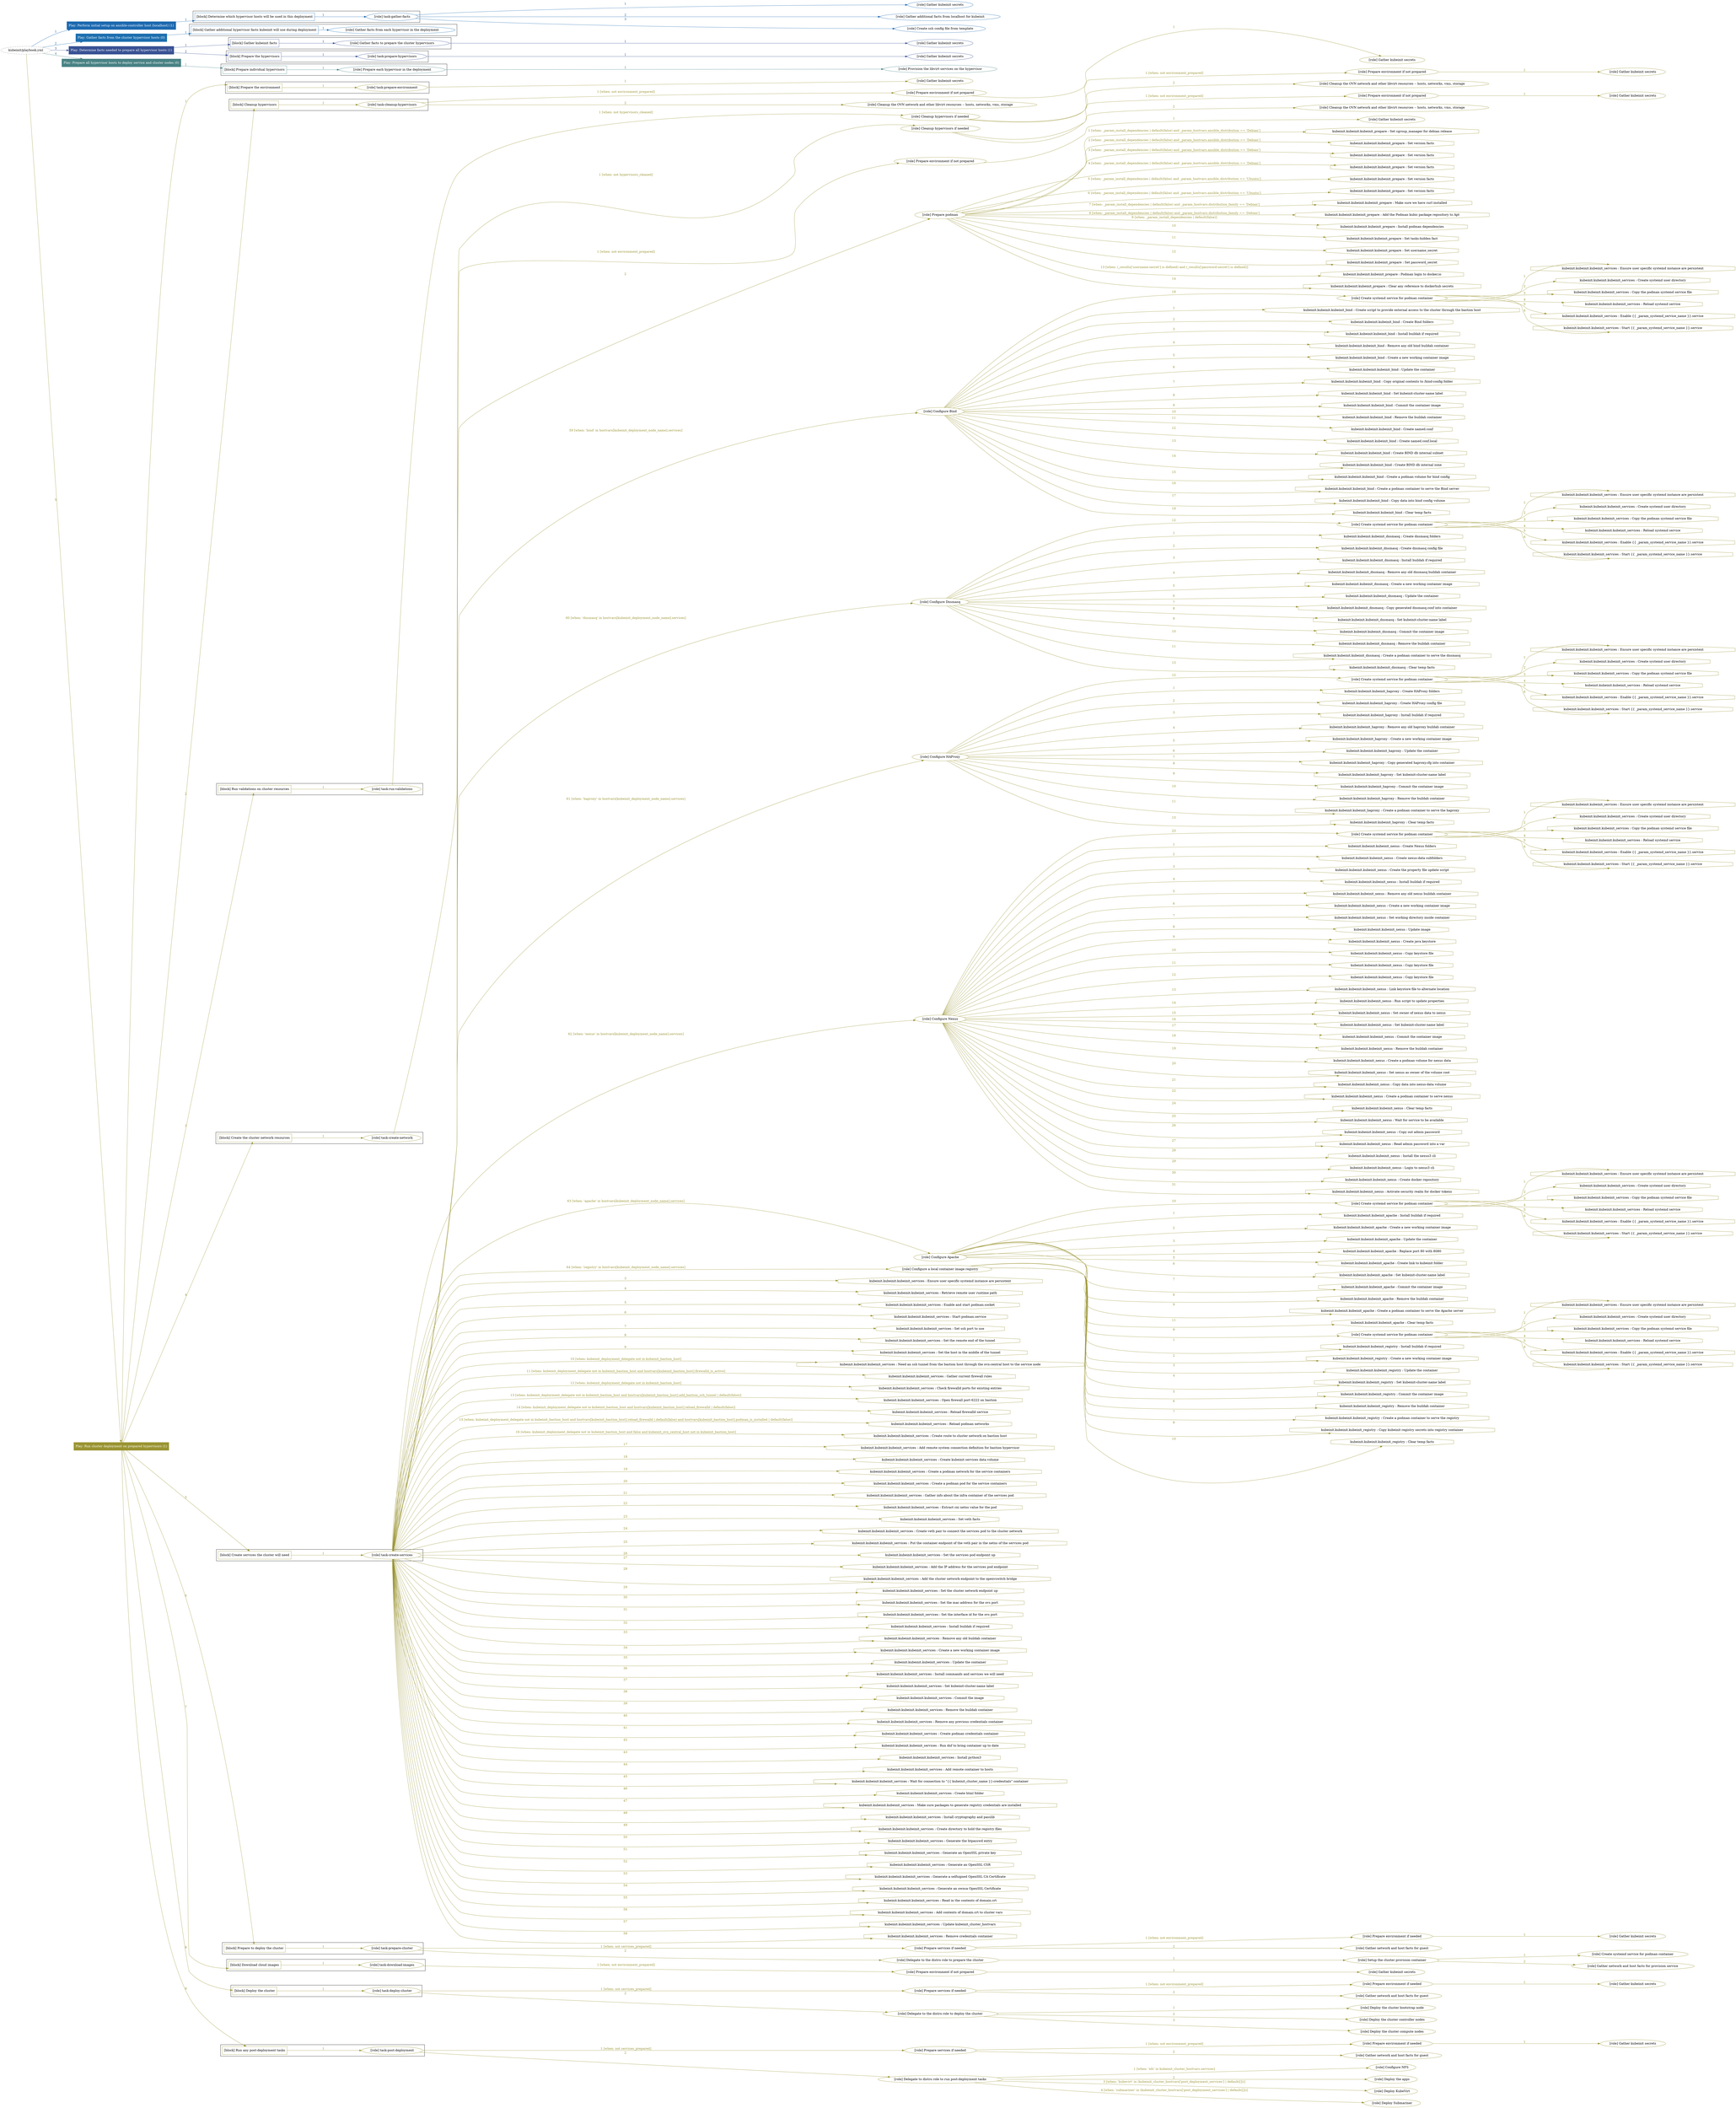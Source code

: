 digraph {
	graph [concentrate=true ordering=in rankdir=LR ratio=fill]
	edge [esep=5 sep=10]
	"kubeinit/playbook.yml" [URL="/home/runner/work/kubeinit/kubeinit/kubeinit/playbook.yml" id=playbook_e1b5aa2c style=dotted]
	play_b6b663d3 [label="Play: Perform initial setup on ansible-controller host (localhost) (1)" URL="/home/runner/work/kubeinit/kubeinit/kubeinit/playbook.yml" color="#1c69b0" fontcolor="#ffffff" id=play_b6b663d3 shape=box style=filled tooltip=localhost]
	"kubeinit/playbook.yml" -> play_b6b663d3 [label="1 " color="#1c69b0" fontcolor="#1c69b0" id=edge_7e64c3bd labeltooltip="1 " tooltip="1 "]
	subgraph "Gather kubeinit secrets" {
		role_a798326f [label="[role] Gather kubeinit secrets" URL="/home/runner/.ansible/collections/ansible_collections/kubeinit/kubeinit/roles/kubeinit_prepare/tasks/build_hypervisors_group.yml" color="#1c69b0" id=role_a798326f tooltip="Gather kubeinit secrets"]
	}
	subgraph "Gather additional facts from localhost for kubeinit" {
		role_0c7554cb [label="[role] Gather additional facts from localhost for kubeinit" URL="/home/runner/.ansible/collections/ansible_collections/kubeinit/kubeinit/roles/kubeinit_prepare/tasks/build_hypervisors_group.yml" color="#1c69b0" id=role_0c7554cb tooltip="Gather additional facts from localhost for kubeinit"]
	}
	subgraph "Create ssh config file from template" {
		role_aa3c241a [label="[role] Create ssh config file from template" URL="/home/runner/.ansible/collections/ansible_collections/kubeinit/kubeinit/roles/kubeinit_prepare/tasks/build_hypervisors_group.yml" color="#1c69b0" id=role_aa3c241a tooltip="Create ssh config file from template"]
	}
	subgraph "task-gather-facts" {
		role_5cd91207 [label="[role] task-gather-facts" URL="/home/runner/work/kubeinit/kubeinit/kubeinit/playbook.yml" color="#1c69b0" id=role_5cd91207 tooltip="task-gather-facts"]
		role_5cd91207 -> role_a798326f [label="1 " color="#1c69b0" fontcolor="#1c69b0" id=edge_06557357 labeltooltip="1 " tooltip="1 "]
		role_5cd91207 -> role_0c7554cb [label="2 " color="#1c69b0" fontcolor="#1c69b0" id=edge_81011f63 labeltooltip="2 " tooltip="2 "]
		role_5cd91207 -> role_aa3c241a [label="3 " color="#1c69b0" fontcolor="#1c69b0" id=edge_da9ffe39 labeltooltip="3 " tooltip="3 "]
	}
	subgraph "Play: Perform initial setup on ansible-controller host (localhost) (1)" {
		play_b6b663d3 -> block_8f99c342 [label=1 color="#1c69b0" fontcolor="#1c69b0" id=edge_bc08e823 labeltooltip=1 tooltip=1]
		subgraph cluster_block_8f99c342 {
			block_8f99c342 [label="[block] Determine which hypervisor hosts will be used in this deployment" URL="/home/runner/work/kubeinit/kubeinit/kubeinit/playbook.yml" color="#1c69b0" id=block_8f99c342 labeltooltip="Determine which hypervisor hosts will be used in this deployment" shape=box tooltip="Determine which hypervisor hosts will be used in this deployment"]
			block_8f99c342 -> role_5cd91207 [label="1 " color="#1c69b0" fontcolor="#1c69b0" id=edge_f7eda682 labeltooltip="1 " tooltip="1 "]
		}
	}
	play_3ff102e1 [label="Play: Gather facts from the cluster hypervisor hosts (0)" URL="/home/runner/work/kubeinit/kubeinit/kubeinit/playbook.yml" color="#1d6faf" fontcolor="#ffffff" id=play_3ff102e1 shape=box style=filled tooltip="Play: Gather facts from the cluster hypervisor hosts (0)"]
	"kubeinit/playbook.yml" -> play_3ff102e1 [label="2 " color="#1d6faf" fontcolor="#1d6faf" id=edge_caa31fc7 labeltooltip="2 " tooltip="2 "]
	subgraph "Gather facts from each hypervisor in the deployment" {
		role_c1b5c541 [label="[role] Gather facts from each hypervisor in the deployment" URL="/home/runner/work/kubeinit/kubeinit/kubeinit/playbook.yml" color="#1d6faf" id=role_c1b5c541 tooltip="Gather facts from each hypervisor in the deployment"]
	}
	subgraph "Play: Gather facts from the cluster hypervisor hosts (0)" {
		play_3ff102e1 -> block_2706fa21 [label=1 color="#1d6faf" fontcolor="#1d6faf" id=edge_9449d967 labeltooltip=1 tooltip=1]
		subgraph cluster_block_2706fa21 {
			block_2706fa21 [label="[block] Gather additional hypervisor facts kubeinit will use during deployment" URL="/home/runner/work/kubeinit/kubeinit/kubeinit/playbook.yml" color="#1d6faf" id=block_2706fa21 labeltooltip="Gather additional hypervisor facts kubeinit will use during deployment" shape=box tooltip="Gather additional hypervisor facts kubeinit will use during deployment"]
			block_2706fa21 -> role_c1b5c541 [label="1 " color="#1d6faf" fontcolor="#1d6faf" id=edge_469bb0c5 labeltooltip="1 " tooltip="1 "]
		}
	}
	play_13e94915 [label="Play: Determine facts needed to prepare all hypervisor hosts (1)" URL="/home/runner/work/kubeinit/kubeinit/kubeinit/playbook.yml" color="#385194" fontcolor="#ffffff" id=play_13e94915 shape=box style=filled tooltip=localhost]
	"kubeinit/playbook.yml" -> play_13e94915 [label="3 " color="#385194" fontcolor="#385194" id=edge_b719abe3 labeltooltip="3 " tooltip="3 "]
	subgraph "Gather kubeinit secrets" {
		role_ee9c960e [label="[role] Gather kubeinit secrets" URL="/home/runner/.ansible/collections/ansible_collections/kubeinit/kubeinit/roles/kubeinit_prepare/tasks/gather_kubeinit_facts.yml" color="#385194" id=role_ee9c960e tooltip="Gather kubeinit secrets"]
	}
	subgraph "Gather facts to prepare the cluster hypervisors" {
		role_a7a4e764 [label="[role] Gather facts to prepare the cluster hypervisors" URL="/home/runner/work/kubeinit/kubeinit/kubeinit/playbook.yml" color="#385194" id=role_a7a4e764 tooltip="Gather facts to prepare the cluster hypervisors"]
		role_a7a4e764 -> role_ee9c960e [label="1 " color="#385194" fontcolor="#385194" id=edge_a44af5e4 labeltooltip="1 " tooltip="1 "]
	}
	subgraph "Gather kubeinit secrets" {
		role_bc69fd53 [label="[role] Gather kubeinit secrets" URL="/home/runner/.ansible/collections/ansible_collections/kubeinit/kubeinit/roles/kubeinit_prepare/tasks/gather_kubeinit_facts.yml" color="#385194" id=role_bc69fd53 tooltip="Gather kubeinit secrets"]
	}
	subgraph "task-prepare-hypervisors" {
		role_bd6eb00c [label="[role] task-prepare-hypervisors" URL="/home/runner/work/kubeinit/kubeinit/kubeinit/playbook.yml" color="#385194" id=role_bd6eb00c tooltip="task-prepare-hypervisors"]
		role_bd6eb00c -> role_bc69fd53 [label="1 " color="#385194" fontcolor="#385194" id=edge_8cb2b6af labeltooltip="1 " tooltip="1 "]
	}
	subgraph "Play: Determine facts needed to prepare all hypervisor hosts (1)" {
		play_13e94915 -> block_1241911a [label=1 color="#385194" fontcolor="#385194" id=edge_4910d379 labeltooltip=1 tooltip=1]
		subgraph cluster_block_1241911a {
			block_1241911a [label="[block] Gather kubeinit facts" URL="/home/runner/work/kubeinit/kubeinit/kubeinit/playbook.yml" color="#385194" id=block_1241911a labeltooltip="Gather kubeinit facts" shape=box tooltip="Gather kubeinit facts"]
			block_1241911a -> role_a7a4e764 [label="1 " color="#385194" fontcolor="#385194" id=edge_ea54e4b4 labeltooltip="1 " tooltip="1 "]
		}
		play_13e94915 -> block_c38577b0 [label=2 color="#385194" fontcolor="#385194" id=edge_56a51944 labeltooltip=2 tooltip=2]
		subgraph cluster_block_c38577b0 {
			block_c38577b0 [label="[block] Prepare the hypervisors" URL="/home/runner/work/kubeinit/kubeinit/kubeinit/playbook.yml" color="#385194" id=block_c38577b0 labeltooltip="Prepare the hypervisors" shape=box tooltip="Prepare the hypervisors"]
			block_c38577b0 -> role_bd6eb00c [label="1 " color="#385194" fontcolor="#385194" id=edge_3bda0c85 labeltooltip="1 " tooltip="1 "]
		}
	}
	play_c5d10286 [label="Play: Prepare all hypervisor hosts to deploy service and cluster nodes (0)" URL="/home/runner/work/kubeinit/kubeinit/kubeinit/playbook.yml" color="#488284" fontcolor="#ffffff" id=play_c5d10286 shape=box style=filled tooltip="Play: Prepare all hypervisor hosts to deploy service and cluster nodes (0)"]
	"kubeinit/playbook.yml" -> play_c5d10286 [label="4 " color="#488284" fontcolor="#488284" id=edge_93289975 labeltooltip="4 " tooltip="4 "]
	subgraph "Provision the libvirt services on the hypervisor" {
		role_8c486b33 [label="[role] Provision the libvirt services on the hypervisor" URL="/home/runner/.ansible/collections/ansible_collections/kubeinit/kubeinit/roles/kubeinit_prepare/tasks/prepare_hypervisor.yml" color="#488284" id=role_8c486b33 tooltip="Provision the libvirt services on the hypervisor"]
	}
	subgraph "Prepare each hypervisor in the deployment" {
		role_f6fa145e [label="[role] Prepare each hypervisor in the deployment" URL="/home/runner/work/kubeinit/kubeinit/kubeinit/playbook.yml" color="#488284" id=role_f6fa145e tooltip="Prepare each hypervisor in the deployment"]
		role_f6fa145e -> role_8c486b33 [label="1 " color="#488284" fontcolor="#488284" id=edge_89f2cfbe labeltooltip="1 " tooltip="1 "]
	}
	subgraph "Play: Prepare all hypervisor hosts to deploy service and cluster nodes (0)" {
		play_c5d10286 -> block_51225f62 [label=1 color="#488284" fontcolor="#488284" id=edge_03a73c3e labeltooltip=1 tooltip=1]
		subgraph cluster_block_51225f62 {
			block_51225f62 [label="[block] Prepare individual hypervisors" URL="/home/runner/work/kubeinit/kubeinit/kubeinit/playbook.yml" color="#488284" id=block_51225f62 labeltooltip="Prepare individual hypervisors" shape=box tooltip="Prepare individual hypervisors"]
			block_51225f62 -> role_f6fa145e [label="1 " color="#488284" fontcolor="#488284" id=edge_4f776cc9 labeltooltip="1 " tooltip="1 "]
		}
	}
	play_2f331475 [label="Play: Run cluster deployment on prepared hypervisors (1)" URL="/home/runner/work/kubeinit/kubeinit/kubeinit/playbook.yml" color="#9a9432" fontcolor="#ffffff" id=play_2f331475 shape=box style=filled tooltip=localhost]
	"kubeinit/playbook.yml" -> play_2f331475 [label="5 " color="#9a9432" fontcolor="#9a9432" id=edge_c350ed99 labeltooltip="5 " tooltip="5 "]
	subgraph "Gather kubeinit secrets" {
		role_f1e63583 [label="[role] Gather kubeinit secrets" URL="/home/runner/.ansible/collections/ansible_collections/kubeinit/kubeinit/roles/kubeinit_prepare/tasks/gather_kubeinit_facts.yml" color="#9a9432" id=role_f1e63583 tooltip="Gather kubeinit secrets"]
	}
	subgraph "task-prepare-environment" {
		role_4af92e4f [label="[role] task-prepare-environment" URL="/home/runner/work/kubeinit/kubeinit/kubeinit/playbook.yml" color="#9a9432" id=role_4af92e4f tooltip="task-prepare-environment"]
		role_4af92e4f -> role_f1e63583 [label="1 " color="#9a9432" fontcolor="#9a9432" id=edge_5afbf5e4 labeltooltip="1 " tooltip="1 "]
	}
	subgraph "Gather kubeinit secrets" {
		role_747bea6d [label="[role] Gather kubeinit secrets" URL="/home/runner/.ansible/collections/ansible_collections/kubeinit/kubeinit/roles/kubeinit_prepare/tasks/gather_kubeinit_facts.yml" color="#9a9432" id=role_747bea6d tooltip="Gather kubeinit secrets"]
	}
	subgraph "Prepare environment if not prepared" {
		role_e4b15674 [label="[role] Prepare environment if not prepared" URL="/home/runner/.ansible/collections/ansible_collections/kubeinit/kubeinit/roles/kubeinit_prepare/tasks/cleanup_hypervisors.yml" color="#9a9432" id=role_e4b15674 tooltip="Prepare environment if not prepared"]
		role_e4b15674 -> role_747bea6d [label="1 " color="#9a9432" fontcolor="#9a9432" id=edge_3cd56055 labeltooltip="1 " tooltip="1 "]
	}
	subgraph "Cleanup the OVN network and other libvirt resources -- hosts, networks, vms, storage" {
		role_25713933 [label="[role] Cleanup the OVN network and other libvirt resources -- hosts, networks, vms, storage" URL="/home/runner/.ansible/collections/ansible_collections/kubeinit/kubeinit/roles/kubeinit_prepare/tasks/cleanup_hypervisors.yml" color="#9a9432" id=role_25713933 tooltip="Cleanup the OVN network and other libvirt resources -- hosts, networks, vms, storage"]
	}
	subgraph "task-cleanup-hypervisors" {
		role_d35d0ece [label="[role] task-cleanup-hypervisors" URL="/home/runner/work/kubeinit/kubeinit/kubeinit/playbook.yml" color="#9a9432" id=role_d35d0ece tooltip="task-cleanup-hypervisors"]
		role_d35d0ece -> role_e4b15674 [label="1 [when: not environment_prepared]" color="#9a9432" fontcolor="#9a9432" id=edge_73046d79 labeltooltip="1 [when: not environment_prepared]" tooltip="1 [when: not environment_prepared]"]
		role_d35d0ece -> role_25713933 [label="2 " color="#9a9432" fontcolor="#9a9432" id=edge_a21d6cd8 labeltooltip="2 " tooltip="2 "]
	}
	subgraph "Gather kubeinit secrets" {
		role_8a9c9bd0 [label="[role] Gather kubeinit secrets" URL="/home/runner/.ansible/collections/ansible_collections/kubeinit/kubeinit/roles/kubeinit_prepare/tasks/gather_kubeinit_facts.yml" color="#9a9432" id=role_8a9c9bd0 tooltip="Gather kubeinit secrets"]
	}
	subgraph "Prepare environment if not prepared" {
		role_a3a43ed8 [label="[role] Prepare environment if not prepared" URL="/home/runner/.ansible/collections/ansible_collections/kubeinit/kubeinit/roles/kubeinit_prepare/tasks/cleanup_hypervisors.yml" color="#9a9432" id=role_a3a43ed8 tooltip="Prepare environment if not prepared"]
		role_a3a43ed8 -> role_8a9c9bd0 [label="1 " color="#9a9432" fontcolor="#9a9432" id=edge_7ed56eb4 labeltooltip="1 " tooltip="1 "]
	}
	subgraph "Cleanup the OVN network and other libvirt resources -- hosts, networks, vms, storage" {
		role_8674368f [label="[role] Cleanup the OVN network and other libvirt resources -- hosts, networks, vms, storage" URL="/home/runner/.ansible/collections/ansible_collections/kubeinit/kubeinit/roles/kubeinit_prepare/tasks/cleanup_hypervisors.yml" color="#9a9432" id=role_8674368f tooltip="Cleanup the OVN network and other libvirt resources -- hosts, networks, vms, storage"]
	}
	subgraph "Cleanup hypervisors if needed" {
		role_572ecc06 [label="[role] Cleanup hypervisors if needed" URL="/home/runner/.ansible/collections/ansible_collections/kubeinit/kubeinit/roles/kubeinit_validations/tasks/main.yml" color="#9a9432" id=role_572ecc06 tooltip="Cleanup hypervisors if needed"]
		role_572ecc06 -> role_a3a43ed8 [label="1 [when: not environment_prepared]" color="#9a9432" fontcolor="#9a9432" id=edge_ff684d7d labeltooltip="1 [when: not environment_prepared]" tooltip="1 [when: not environment_prepared]"]
		role_572ecc06 -> role_8674368f [label="2 " color="#9a9432" fontcolor="#9a9432" id=edge_3b7a0a59 labeltooltip="2 " tooltip="2 "]
	}
	subgraph "task-run-validations" {
		role_23a33282 [label="[role] task-run-validations" URL="/home/runner/work/kubeinit/kubeinit/kubeinit/playbook.yml" color="#9a9432" id=role_23a33282 tooltip="task-run-validations"]
		role_23a33282 -> role_572ecc06 [label="1 [when: not hypervisors_cleaned]" color="#9a9432" fontcolor="#9a9432" id=edge_97c78a64 labeltooltip="1 [when: not hypervisors_cleaned]" tooltip="1 [when: not hypervisors_cleaned]"]
	}
	subgraph "Gather kubeinit secrets" {
		role_7ef91341 [label="[role] Gather kubeinit secrets" URL="/home/runner/.ansible/collections/ansible_collections/kubeinit/kubeinit/roles/kubeinit_prepare/tasks/gather_kubeinit_facts.yml" color="#9a9432" id=role_7ef91341 tooltip="Gather kubeinit secrets"]
	}
	subgraph "Prepare environment if not prepared" {
		role_a7e3b09b [label="[role] Prepare environment if not prepared" URL="/home/runner/.ansible/collections/ansible_collections/kubeinit/kubeinit/roles/kubeinit_prepare/tasks/cleanup_hypervisors.yml" color="#9a9432" id=role_a7e3b09b tooltip="Prepare environment if not prepared"]
		role_a7e3b09b -> role_7ef91341 [label="1 " color="#9a9432" fontcolor="#9a9432" id=edge_230c7bd9 labeltooltip="1 " tooltip="1 "]
	}
	subgraph "Cleanup the OVN network and other libvirt resources -- hosts, networks, vms, storage" {
		role_8a660e3d [label="[role] Cleanup the OVN network and other libvirt resources -- hosts, networks, vms, storage" URL="/home/runner/.ansible/collections/ansible_collections/kubeinit/kubeinit/roles/kubeinit_prepare/tasks/cleanup_hypervisors.yml" color="#9a9432" id=role_8a660e3d tooltip="Cleanup the OVN network and other libvirt resources -- hosts, networks, vms, storage"]
	}
	subgraph "Cleanup hypervisors if needed" {
		role_9700abac [label="[role] Cleanup hypervisors if needed" URL="/home/runner/.ansible/collections/ansible_collections/kubeinit/kubeinit/roles/kubeinit_libvirt/tasks/create_network.yml" color="#9a9432" id=role_9700abac tooltip="Cleanup hypervisors if needed"]
		role_9700abac -> role_a7e3b09b [label="1 [when: not environment_prepared]" color="#9a9432" fontcolor="#9a9432" id=edge_ce819820 labeltooltip="1 [when: not environment_prepared]" tooltip="1 [when: not environment_prepared]"]
		role_9700abac -> role_8a660e3d [label="2 " color="#9a9432" fontcolor="#9a9432" id=edge_b2f51fc6 labeltooltip="2 " tooltip="2 "]
	}
	subgraph "task-create-network" {
		role_e37abb03 [label="[role] task-create-network" URL="/home/runner/work/kubeinit/kubeinit/kubeinit/playbook.yml" color="#9a9432" id=role_e37abb03 tooltip="task-create-network"]
		role_e37abb03 -> role_9700abac [label="1 [when: not hypervisors_cleaned]" color="#9a9432" fontcolor="#9a9432" id=edge_31b62226 labeltooltip="1 [when: not hypervisors_cleaned]" tooltip="1 [when: not hypervisors_cleaned]"]
	}
	subgraph "Gather kubeinit secrets" {
		role_d04268b1 [label="[role] Gather kubeinit secrets" URL="/home/runner/.ansible/collections/ansible_collections/kubeinit/kubeinit/roles/kubeinit_prepare/tasks/gather_kubeinit_facts.yml" color="#9a9432" id=role_d04268b1 tooltip="Gather kubeinit secrets"]
	}
	subgraph "Prepare environment if not prepared" {
		role_9fc6c347 [label="[role] Prepare environment if not prepared" URL="/home/runner/.ansible/collections/ansible_collections/kubeinit/kubeinit/roles/kubeinit_services/tasks/main.yml" color="#9a9432" id=role_9fc6c347 tooltip="Prepare environment if not prepared"]
		role_9fc6c347 -> role_d04268b1 [label="1 " color="#9a9432" fontcolor="#9a9432" id=edge_cb764b1d labeltooltip="1 " tooltip="1 "]
	}
	subgraph "Prepare podman" {
		role_58067ebb [label="[role] Prepare podman" URL="/home/runner/.ansible/collections/ansible_collections/kubeinit/kubeinit/roles/kubeinit_services/tasks/00_create_service_pod.yml" color="#9a9432" id=role_58067ebb tooltip="Prepare podman"]
		task_5b011649 [label="kubeinit.kubeinit.kubeinit_prepare : Set cgroup_manager for debian release" URL="/home/runner/.ansible/collections/ansible_collections/kubeinit/kubeinit/roles/kubeinit_prepare/tasks/prepare_podman.yml" color="#9a9432" id=task_5b011649 shape=octagon tooltip="kubeinit.kubeinit.kubeinit_prepare : Set cgroup_manager for debian release"]
		role_58067ebb -> task_5b011649 [label="1 [when: _param_install_dependencies | default(false) and _param_hostvars.ansible_distribution == 'Debian']" color="#9a9432" fontcolor="#9a9432" id=edge_59f47a6d labeltooltip="1 [when: _param_install_dependencies | default(false) and _param_hostvars.ansible_distribution == 'Debian']" tooltip="1 [when: _param_install_dependencies | default(false) and _param_hostvars.ansible_distribution == 'Debian']"]
		task_85c4d835 [label="kubeinit.kubeinit.kubeinit_prepare : Set version facts" URL="/home/runner/.ansible/collections/ansible_collections/kubeinit/kubeinit/roles/kubeinit_prepare/tasks/prepare_podman.yml" color="#9a9432" id=task_85c4d835 shape=octagon tooltip="kubeinit.kubeinit.kubeinit_prepare : Set version facts"]
		role_58067ebb -> task_85c4d835 [label="2 [when: _param_install_dependencies | default(false) and _param_hostvars.ansible_distribution == 'Debian']" color="#9a9432" fontcolor="#9a9432" id=edge_84df167d labeltooltip="2 [when: _param_install_dependencies | default(false) and _param_hostvars.ansible_distribution == 'Debian']" tooltip="2 [when: _param_install_dependencies | default(false) and _param_hostvars.ansible_distribution == 'Debian']"]
		task_1bd9cc3d [label="kubeinit.kubeinit.kubeinit_prepare : Set version facts" URL="/home/runner/.ansible/collections/ansible_collections/kubeinit/kubeinit/roles/kubeinit_prepare/tasks/prepare_podman.yml" color="#9a9432" id=task_1bd9cc3d shape=octagon tooltip="kubeinit.kubeinit.kubeinit_prepare : Set version facts"]
		role_58067ebb -> task_1bd9cc3d [label="3 [when: _param_install_dependencies | default(false) and _param_hostvars.ansible_distribution == 'Debian']" color="#9a9432" fontcolor="#9a9432" id=edge_8a5f12d6 labeltooltip="3 [when: _param_install_dependencies | default(false) and _param_hostvars.ansible_distribution == 'Debian']" tooltip="3 [when: _param_install_dependencies | default(false) and _param_hostvars.ansible_distribution == 'Debian']"]
		task_80a5890a [label="kubeinit.kubeinit.kubeinit_prepare : Set version facts" URL="/home/runner/.ansible/collections/ansible_collections/kubeinit/kubeinit/roles/kubeinit_prepare/tasks/prepare_podman.yml" color="#9a9432" id=task_80a5890a shape=octagon tooltip="kubeinit.kubeinit.kubeinit_prepare : Set version facts"]
		role_58067ebb -> task_80a5890a [label="4 [when: _param_install_dependencies | default(false) and _param_hostvars.ansible_distribution == 'Debian']" color="#9a9432" fontcolor="#9a9432" id=edge_1e83701e labeltooltip="4 [when: _param_install_dependencies | default(false) and _param_hostvars.ansible_distribution == 'Debian']" tooltip="4 [when: _param_install_dependencies | default(false) and _param_hostvars.ansible_distribution == 'Debian']"]
		task_194e3ddf [label="kubeinit.kubeinit.kubeinit_prepare : Set version facts" URL="/home/runner/.ansible/collections/ansible_collections/kubeinit/kubeinit/roles/kubeinit_prepare/tasks/prepare_podman.yml" color="#9a9432" id=task_194e3ddf shape=octagon tooltip="kubeinit.kubeinit.kubeinit_prepare : Set version facts"]
		role_58067ebb -> task_194e3ddf [label="5 [when: _param_install_dependencies | default(false) and _param_hostvars.ansible_distribution == 'Ubuntu']" color="#9a9432" fontcolor="#9a9432" id=edge_ffa2be55 labeltooltip="5 [when: _param_install_dependencies | default(false) and _param_hostvars.ansible_distribution == 'Ubuntu']" tooltip="5 [when: _param_install_dependencies | default(false) and _param_hostvars.ansible_distribution == 'Ubuntu']"]
		task_845b0c0d [label="kubeinit.kubeinit.kubeinit_prepare : Set version facts" URL="/home/runner/.ansible/collections/ansible_collections/kubeinit/kubeinit/roles/kubeinit_prepare/tasks/prepare_podman.yml" color="#9a9432" id=task_845b0c0d shape=octagon tooltip="kubeinit.kubeinit.kubeinit_prepare : Set version facts"]
		role_58067ebb -> task_845b0c0d [label="6 [when: _param_install_dependencies | default(false) and _param_hostvars.ansible_distribution == 'Ubuntu']" color="#9a9432" fontcolor="#9a9432" id=edge_f94a211b labeltooltip="6 [when: _param_install_dependencies | default(false) and _param_hostvars.ansible_distribution == 'Ubuntu']" tooltip="6 [when: _param_install_dependencies | default(false) and _param_hostvars.ansible_distribution == 'Ubuntu']"]
		task_3b70639a [label="kubeinit.kubeinit.kubeinit_prepare : Make sure we have curl installed" URL="/home/runner/.ansible/collections/ansible_collections/kubeinit/kubeinit/roles/kubeinit_prepare/tasks/prepare_podman.yml" color="#9a9432" id=task_3b70639a shape=octagon tooltip="kubeinit.kubeinit.kubeinit_prepare : Make sure we have curl installed"]
		role_58067ebb -> task_3b70639a [label="7 [when: _param_install_dependencies | default(false) and _param_hostvars.distribution_family == 'Debian']" color="#9a9432" fontcolor="#9a9432" id=edge_61fc1678 labeltooltip="7 [when: _param_install_dependencies | default(false) and _param_hostvars.distribution_family == 'Debian']" tooltip="7 [when: _param_install_dependencies | default(false) and _param_hostvars.distribution_family == 'Debian']"]
		task_ca35ae89 [label="kubeinit.kubeinit.kubeinit_prepare : Add the Podman kubic package repository to Apt" URL="/home/runner/.ansible/collections/ansible_collections/kubeinit/kubeinit/roles/kubeinit_prepare/tasks/prepare_podman.yml" color="#9a9432" id=task_ca35ae89 shape=octagon tooltip="kubeinit.kubeinit.kubeinit_prepare : Add the Podman kubic package repository to Apt"]
		role_58067ebb -> task_ca35ae89 [label="8 [when: _param_install_dependencies | default(false) and _param_hostvars.distribution_family == 'Debian']" color="#9a9432" fontcolor="#9a9432" id=edge_a411a83a labeltooltip="8 [when: _param_install_dependencies | default(false) and _param_hostvars.distribution_family == 'Debian']" tooltip="8 [when: _param_install_dependencies | default(false) and _param_hostvars.distribution_family == 'Debian']"]
		task_2a5e810b [label="kubeinit.kubeinit.kubeinit_prepare : Install podman dependencies" URL="/home/runner/.ansible/collections/ansible_collections/kubeinit/kubeinit/roles/kubeinit_prepare/tasks/prepare_podman.yml" color="#9a9432" id=task_2a5e810b shape=octagon tooltip="kubeinit.kubeinit.kubeinit_prepare : Install podman dependencies"]
		role_58067ebb -> task_2a5e810b [label="9 [when: _param_install_dependencies | default(false)]" color="#9a9432" fontcolor="#9a9432" id=edge_89341a4c labeltooltip="9 [when: _param_install_dependencies | default(false)]" tooltip="9 [when: _param_install_dependencies | default(false)]"]
		task_7925ccdc [label="kubeinit.kubeinit.kubeinit_prepare : Set tasks-hidden fact" URL="/home/runner/.ansible/collections/ansible_collections/kubeinit/kubeinit/roles/kubeinit_prepare/tasks/prepare_podman.yml" color="#9a9432" id=task_7925ccdc shape=octagon tooltip="kubeinit.kubeinit.kubeinit_prepare : Set tasks-hidden fact"]
		role_58067ebb -> task_7925ccdc [label="10 " color="#9a9432" fontcolor="#9a9432" id=edge_e9b4e556 labeltooltip="10 " tooltip="10 "]
		task_91487344 [label="kubeinit.kubeinit.kubeinit_prepare : Set username_secret" URL="/home/runner/.ansible/collections/ansible_collections/kubeinit/kubeinit/roles/kubeinit_prepare/tasks/prepare_podman.yml" color="#9a9432" id=task_91487344 shape=octagon tooltip="kubeinit.kubeinit.kubeinit_prepare : Set username_secret"]
		role_58067ebb -> task_91487344 [label="11 " color="#9a9432" fontcolor="#9a9432" id=edge_8f7cc1ad labeltooltip="11 " tooltip="11 "]
		task_0a1d16c3 [label="kubeinit.kubeinit.kubeinit_prepare : Set password_secret" URL="/home/runner/.ansible/collections/ansible_collections/kubeinit/kubeinit/roles/kubeinit_prepare/tasks/prepare_podman.yml" color="#9a9432" id=task_0a1d16c3 shape=octagon tooltip="kubeinit.kubeinit.kubeinit_prepare : Set password_secret"]
		role_58067ebb -> task_0a1d16c3 [label="12 " color="#9a9432" fontcolor="#9a9432" id=edge_2a32dcb7 labeltooltip="12 " tooltip="12 "]
		task_43af2ab5 [label="kubeinit.kubeinit.kubeinit_prepare : Podman login to docker.io" URL="/home/runner/.ansible/collections/ansible_collections/kubeinit/kubeinit/roles/kubeinit_prepare/tasks/prepare_podman.yml" color="#9a9432" id=task_43af2ab5 shape=octagon tooltip="kubeinit.kubeinit.kubeinit_prepare : Podman login to docker.io"]
		role_58067ebb -> task_43af2ab5 [label="13 [when: (_results['username-secret'] is defined) and (_results['password-secret'] is defined)]" color="#9a9432" fontcolor="#9a9432" id=edge_46c5b166 labeltooltip="13 [when: (_results['username-secret'] is defined) and (_results['password-secret'] is defined)]" tooltip="13 [when: (_results['username-secret'] is defined) and (_results['password-secret'] is defined)]"]
		task_013f4a93 [label="kubeinit.kubeinit.kubeinit_prepare : Clear any reference to dockerhub secrets" URL="/home/runner/.ansible/collections/ansible_collections/kubeinit/kubeinit/roles/kubeinit_prepare/tasks/prepare_podman.yml" color="#9a9432" id=task_013f4a93 shape=octagon tooltip="kubeinit.kubeinit.kubeinit_prepare : Clear any reference to dockerhub secrets"]
		role_58067ebb -> task_013f4a93 [label="14 " color="#9a9432" fontcolor="#9a9432" id=edge_393409bf labeltooltip="14 " tooltip="14 "]
	}
	subgraph "Create systemd service for podman container" {
		role_5b82e6a4 [label="[role] Create systemd service for podman container" URL="/home/runner/.ansible/collections/ansible_collections/kubeinit/kubeinit/roles/kubeinit_bind/tasks/main.yml" color="#9a9432" id=role_5b82e6a4 tooltip="Create systemd service for podman container"]
		task_4a2dd942 [label="kubeinit.kubeinit.kubeinit_services : Ensure user specific systemd instance are persistent" URL="/home/runner/.ansible/collections/ansible_collections/kubeinit/kubeinit/roles/kubeinit_services/tasks/create_managed_service.yml" color="#9a9432" id=task_4a2dd942 shape=octagon tooltip="kubeinit.kubeinit.kubeinit_services : Ensure user specific systemd instance are persistent"]
		role_5b82e6a4 -> task_4a2dd942 [label="1 " color="#9a9432" fontcolor="#9a9432" id=edge_be615230 labeltooltip="1 " tooltip="1 "]
		task_76a2fcd1 [label="kubeinit.kubeinit.kubeinit_services : Create systemd user directory" URL="/home/runner/.ansible/collections/ansible_collections/kubeinit/kubeinit/roles/kubeinit_services/tasks/create_managed_service.yml" color="#9a9432" id=task_76a2fcd1 shape=octagon tooltip="kubeinit.kubeinit.kubeinit_services : Create systemd user directory"]
		role_5b82e6a4 -> task_76a2fcd1 [label="2 " color="#9a9432" fontcolor="#9a9432" id=edge_6f23232a labeltooltip="2 " tooltip="2 "]
		task_97a449b1 [label="kubeinit.kubeinit.kubeinit_services : Copy the podman systemd service file" URL="/home/runner/.ansible/collections/ansible_collections/kubeinit/kubeinit/roles/kubeinit_services/tasks/create_managed_service.yml" color="#9a9432" id=task_97a449b1 shape=octagon tooltip="kubeinit.kubeinit.kubeinit_services : Copy the podman systemd service file"]
		role_5b82e6a4 -> task_97a449b1 [label="3 " color="#9a9432" fontcolor="#9a9432" id=edge_e27d39a9 labeltooltip="3 " tooltip="3 "]
		task_f26e43c5 [label="kubeinit.kubeinit.kubeinit_services : Reload systemd service" URL="/home/runner/.ansible/collections/ansible_collections/kubeinit/kubeinit/roles/kubeinit_services/tasks/create_managed_service.yml" color="#9a9432" id=task_f26e43c5 shape=octagon tooltip="kubeinit.kubeinit.kubeinit_services : Reload systemd service"]
		role_5b82e6a4 -> task_f26e43c5 [label="4 " color="#9a9432" fontcolor="#9a9432" id=edge_81440d8d labeltooltip="4 " tooltip="4 "]
		task_76f4ce1e [label="kubeinit.kubeinit.kubeinit_services : Enable {{ _param_systemd_service_name }}.service" URL="/home/runner/.ansible/collections/ansible_collections/kubeinit/kubeinit/roles/kubeinit_services/tasks/create_managed_service.yml" color="#9a9432" id=task_76f4ce1e shape=octagon tooltip="kubeinit.kubeinit.kubeinit_services : Enable {{ _param_systemd_service_name }}.service"]
		role_5b82e6a4 -> task_76f4ce1e [label="5 " color="#9a9432" fontcolor="#9a9432" id=edge_86184d6d labeltooltip="5 " tooltip="5 "]
		task_b22983a7 [label="kubeinit.kubeinit.kubeinit_services : Start {{ _param_systemd_service_name }}.service" URL="/home/runner/.ansible/collections/ansible_collections/kubeinit/kubeinit/roles/kubeinit_services/tasks/create_managed_service.yml" color="#9a9432" id=task_b22983a7 shape=octagon tooltip="kubeinit.kubeinit.kubeinit_services : Start {{ _param_systemd_service_name }}.service"]
		role_5b82e6a4 -> task_b22983a7 [label="6 " color="#9a9432" fontcolor="#9a9432" id=edge_17a9c187 labeltooltip="6 " tooltip="6 "]
	}
	subgraph "Configure Bind" {
		role_2baa2ddd [label="[role] Configure Bind" URL="/home/runner/.ansible/collections/ansible_collections/kubeinit/kubeinit/roles/kubeinit_services/tasks/start_services_containers.yml" color="#9a9432" id=role_2baa2ddd tooltip="Configure Bind"]
		task_32cf7b60 [label="kubeinit.kubeinit.kubeinit_bind : Create script to provide external access to the cluster through the bastion host" URL="/home/runner/.ansible/collections/ansible_collections/kubeinit/kubeinit/roles/kubeinit_bind/tasks/main.yml" color="#9a9432" id=task_32cf7b60 shape=octagon tooltip="kubeinit.kubeinit.kubeinit_bind : Create script to provide external access to the cluster through the bastion host"]
		role_2baa2ddd -> task_32cf7b60 [label="1 " color="#9a9432" fontcolor="#9a9432" id=edge_807a4916 labeltooltip="1 " tooltip="1 "]
		task_98cfde6f [label="kubeinit.kubeinit.kubeinit_bind : Create Bind folders" URL="/home/runner/.ansible/collections/ansible_collections/kubeinit/kubeinit/roles/kubeinit_bind/tasks/main.yml" color="#9a9432" id=task_98cfde6f shape=octagon tooltip="kubeinit.kubeinit.kubeinit_bind : Create Bind folders"]
		role_2baa2ddd -> task_98cfde6f [label="2 " color="#9a9432" fontcolor="#9a9432" id=edge_7ed03e13 labeltooltip="2 " tooltip="2 "]
		task_aebdda76 [label="kubeinit.kubeinit.kubeinit_bind : Install buildah if required" URL="/home/runner/.ansible/collections/ansible_collections/kubeinit/kubeinit/roles/kubeinit_bind/tasks/main.yml" color="#9a9432" id=task_aebdda76 shape=octagon tooltip="kubeinit.kubeinit.kubeinit_bind : Install buildah if required"]
		role_2baa2ddd -> task_aebdda76 [label="3 " color="#9a9432" fontcolor="#9a9432" id=edge_a5ae1f92 labeltooltip="3 " tooltip="3 "]
		task_62f2b13d [label="kubeinit.kubeinit.kubeinit_bind : Remove any old bind buildah container" URL="/home/runner/.ansible/collections/ansible_collections/kubeinit/kubeinit/roles/kubeinit_bind/tasks/main.yml" color="#9a9432" id=task_62f2b13d shape=octagon tooltip="kubeinit.kubeinit.kubeinit_bind : Remove any old bind buildah container"]
		role_2baa2ddd -> task_62f2b13d [label="4 " color="#9a9432" fontcolor="#9a9432" id=edge_10f21d3c labeltooltip="4 " tooltip="4 "]
		task_9c05d73d [label="kubeinit.kubeinit.kubeinit_bind : Create a new working container image" URL="/home/runner/.ansible/collections/ansible_collections/kubeinit/kubeinit/roles/kubeinit_bind/tasks/main.yml" color="#9a9432" id=task_9c05d73d shape=octagon tooltip="kubeinit.kubeinit.kubeinit_bind : Create a new working container image"]
		role_2baa2ddd -> task_9c05d73d [label="5 " color="#9a9432" fontcolor="#9a9432" id=edge_c0653667 labeltooltip="5 " tooltip="5 "]
		task_1cb6ab07 [label="kubeinit.kubeinit.kubeinit_bind : Update the container" URL="/home/runner/.ansible/collections/ansible_collections/kubeinit/kubeinit/roles/kubeinit_bind/tasks/main.yml" color="#9a9432" id=task_1cb6ab07 shape=octagon tooltip="kubeinit.kubeinit.kubeinit_bind : Update the container"]
		role_2baa2ddd -> task_1cb6ab07 [label="6 " color="#9a9432" fontcolor="#9a9432" id=edge_7c8ef2c6 labeltooltip="6 " tooltip="6 "]
		task_93fc4ac3 [label="kubeinit.kubeinit.kubeinit_bind : Copy original contents to /bind-config folder" URL="/home/runner/.ansible/collections/ansible_collections/kubeinit/kubeinit/roles/kubeinit_bind/tasks/main.yml" color="#9a9432" id=task_93fc4ac3 shape=octagon tooltip="kubeinit.kubeinit.kubeinit_bind : Copy original contents to /bind-config folder"]
		role_2baa2ddd -> task_93fc4ac3 [label="7 " color="#9a9432" fontcolor="#9a9432" id=edge_c9af49ed labeltooltip="7 " tooltip="7 "]
		task_513d2c90 [label="kubeinit.kubeinit.kubeinit_bind : Set kubeinit-cluster-name label" URL="/home/runner/.ansible/collections/ansible_collections/kubeinit/kubeinit/roles/kubeinit_bind/tasks/main.yml" color="#9a9432" id=task_513d2c90 shape=octagon tooltip="kubeinit.kubeinit.kubeinit_bind : Set kubeinit-cluster-name label"]
		role_2baa2ddd -> task_513d2c90 [label="8 " color="#9a9432" fontcolor="#9a9432" id=edge_7ecd2791 labeltooltip="8 " tooltip="8 "]
		task_9d0f138d [label="kubeinit.kubeinit.kubeinit_bind : Commit the container image" URL="/home/runner/.ansible/collections/ansible_collections/kubeinit/kubeinit/roles/kubeinit_bind/tasks/main.yml" color="#9a9432" id=task_9d0f138d shape=octagon tooltip="kubeinit.kubeinit.kubeinit_bind : Commit the container image"]
		role_2baa2ddd -> task_9d0f138d [label="9 " color="#9a9432" fontcolor="#9a9432" id=edge_c83be2e3 labeltooltip="9 " tooltip="9 "]
		task_49ed40cc [label="kubeinit.kubeinit.kubeinit_bind : Remove the buildah container" URL="/home/runner/.ansible/collections/ansible_collections/kubeinit/kubeinit/roles/kubeinit_bind/tasks/main.yml" color="#9a9432" id=task_49ed40cc shape=octagon tooltip="kubeinit.kubeinit.kubeinit_bind : Remove the buildah container"]
		role_2baa2ddd -> task_49ed40cc [label="10 " color="#9a9432" fontcolor="#9a9432" id=edge_8ff22238 labeltooltip="10 " tooltip="10 "]
		task_bbb73e28 [label="kubeinit.kubeinit.kubeinit_bind : Create named.conf" URL="/home/runner/.ansible/collections/ansible_collections/kubeinit/kubeinit/roles/kubeinit_bind/tasks/main.yml" color="#9a9432" id=task_bbb73e28 shape=octagon tooltip="kubeinit.kubeinit.kubeinit_bind : Create named.conf"]
		role_2baa2ddd -> task_bbb73e28 [label="11 " color="#9a9432" fontcolor="#9a9432" id=edge_b890c166 labeltooltip="11 " tooltip="11 "]
		task_f9880719 [label="kubeinit.kubeinit.kubeinit_bind : Create named.conf.local" URL="/home/runner/.ansible/collections/ansible_collections/kubeinit/kubeinit/roles/kubeinit_bind/tasks/main.yml" color="#9a9432" id=task_f9880719 shape=octagon tooltip="kubeinit.kubeinit.kubeinit_bind : Create named.conf.local"]
		role_2baa2ddd -> task_f9880719 [label="12 " color="#9a9432" fontcolor="#9a9432" id=edge_d77f8135 labeltooltip="12 " tooltip="12 "]
		task_af51a141 [label="kubeinit.kubeinit.kubeinit_bind : Create BIND db internal subnet" URL="/home/runner/.ansible/collections/ansible_collections/kubeinit/kubeinit/roles/kubeinit_bind/tasks/main.yml" color="#9a9432" id=task_af51a141 shape=octagon tooltip="kubeinit.kubeinit.kubeinit_bind : Create BIND db internal subnet"]
		role_2baa2ddd -> task_af51a141 [label="13 " color="#9a9432" fontcolor="#9a9432" id=edge_137ae9b7 labeltooltip="13 " tooltip="13 "]
		task_74ed768e [label="kubeinit.kubeinit.kubeinit_bind : Create BIND db internal zone" URL="/home/runner/.ansible/collections/ansible_collections/kubeinit/kubeinit/roles/kubeinit_bind/tasks/main.yml" color="#9a9432" id=task_74ed768e shape=octagon tooltip="kubeinit.kubeinit.kubeinit_bind : Create BIND db internal zone"]
		role_2baa2ddd -> task_74ed768e [label="14 " color="#9a9432" fontcolor="#9a9432" id=edge_133e1bc2 labeltooltip="14 " tooltip="14 "]
		task_f119e830 [label="kubeinit.kubeinit.kubeinit_bind : Create a podman volume for bind config" URL="/home/runner/.ansible/collections/ansible_collections/kubeinit/kubeinit/roles/kubeinit_bind/tasks/main.yml" color="#9a9432" id=task_f119e830 shape=octagon tooltip="kubeinit.kubeinit.kubeinit_bind : Create a podman volume for bind config"]
		role_2baa2ddd -> task_f119e830 [label="15 " color="#9a9432" fontcolor="#9a9432" id=edge_7074bec6 labeltooltip="15 " tooltip="15 "]
		task_653b45a7 [label="kubeinit.kubeinit.kubeinit_bind : Create a podman container to serve the Bind server" URL="/home/runner/.ansible/collections/ansible_collections/kubeinit/kubeinit/roles/kubeinit_bind/tasks/main.yml" color="#9a9432" id=task_653b45a7 shape=octagon tooltip="kubeinit.kubeinit.kubeinit_bind : Create a podman container to serve the Bind server"]
		role_2baa2ddd -> task_653b45a7 [label="16 " color="#9a9432" fontcolor="#9a9432" id=edge_35c7094b labeltooltip="16 " tooltip="16 "]
		task_1765a633 [label="kubeinit.kubeinit.kubeinit_bind : Copy data into bind config volume" URL="/home/runner/.ansible/collections/ansible_collections/kubeinit/kubeinit/roles/kubeinit_bind/tasks/main.yml" color="#9a9432" id=task_1765a633 shape=octagon tooltip="kubeinit.kubeinit.kubeinit_bind : Copy data into bind config volume"]
		role_2baa2ddd -> task_1765a633 [label="17 " color="#9a9432" fontcolor="#9a9432" id=edge_d6b64e55 labeltooltip="17 " tooltip="17 "]
		role_2baa2ddd -> role_5b82e6a4 [label="18 " color="#9a9432" fontcolor="#9a9432" id=edge_f170b9c6 labeltooltip="18 " tooltip="18 "]
		task_0e4083a1 [label="kubeinit.kubeinit.kubeinit_bind : Clear temp facts" URL="/home/runner/.ansible/collections/ansible_collections/kubeinit/kubeinit/roles/kubeinit_bind/tasks/main.yml" color="#9a9432" id=task_0e4083a1 shape=octagon tooltip="kubeinit.kubeinit.kubeinit_bind : Clear temp facts"]
		role_2baa2ddd -> task_0e4083a1 [label="19 " color="#9a9432" fontcolor="#9a9432" id=edge_9d4c59b0 labeltooltip="19 " tooltip="19 "]
	}
	subgraph "Create systemd service for podman container" {
		role_82df7526 [label="[role] Create systemd service for podman container" URL="/home/runner/.ansible/collections/ansible_collections/kubeinit/kubeinit/roles/kubeinit_dnsmasq/tasks/main.yml" color="#9a9432" id=role_82df7526 tooltip="Create systemd service for podman container"]
		task_1f5f0a15 [label="kubeinit.kubeinit.kubeinit_services : Ensure user specific systemd instance are persistent" URL="/home/runner/.ansible/collections/ansible_collections/kubeinit/kubeinit/roles/kubeinit_services/tasks/create_managed_service.yml" color="#9a9432" id=task_1f5f0a15 shape=octagon tooltip="kubeinit.kubeinit.kubeinit_services : Ensure user specific systemd instance are persistent"]
		role_82df7526 -> task_1f5f0a15 [label="1 " color="#9a9432" fontcolor="#9a9432" id=edge_2e9264f3 labeltooltip="1 " tooltip="1 "]
		task_0ce1d60f [label="kubeinit.kubeinit.kubeinit_services : Create systemd user directory" URL="/home/runner/.ansible/collections/ansible_collections/kubeinit/kubeinit/roles/kubeinit_services/tasks/create_managed_service.yml" color="#9a9432" id=task_0ce1d60f shape=octagon tooltip="kubeinit.kubeinit.kubeinit_services : Create systemd user directory"]
		role_82df7526 -> task_0ce1d60f [label="2 " color="#9a9432" fontcolor="#9a9432" id=edge_d86e1acd labeltooltip="2 " tooltip="2 "]
		task_b4710564 [label="kubeinit.kubeinit.kubeinit_services : Copy the podman systemd service file" URL="/home/runner/.ansible/collections/ansible_collections/kubeinit/kubeinit/roles/kubeinit_services/tasks/create_managed_service.yml" color="#9a9432" id=task_b4710564 shape=octagon tooltip="kubeinit.kubeinit.kubeinit_services : Copy the podman systemd service file"]
		role_82df7526 -> task_b4710564 [label="3 " color="#9a9432" fontcolor="#9a9432" id=edge_7638f28f labeltooltip="3 " tooltip="3 "]
		task_74c4e4d2 [label="kubeinit.kubeinit.kubeinit_services : Reload systemd service" URL="/home/runner/.ansible/collections/ansible_collections/kubeinit/kubeinit/roles/kubeinit_services/tasks/create_managed_service.yml" color="#9a9432" id=task_74c4e4d2 shape=octagon tooltip="kubeinit.kubeinit.kubeinit_services : Reload systemd service"]
		role_82df7526 -> task_74c4e4d2 [label="4 " color="#9a9432" fontcolor="#9a9432" id=edge_d8f33417 labeltooltip="4 " tooltip="4 "]
		task_248c8dba [label="kubeinit.kubeinit.kubeinit_services : Enable {{ _param_systemd_service_name }}.service" URL="/home/runner/.ansible/collections/ansible_collections/kubeinit/kubeinit/roles/kubeinit_services/tasks/create_managed_service.yml" color="#9a9432" id=task_248c8dba shape=octagon tooltip="kubeinit.kubeinit.kubeinit_services : Enable {{ _param_systemd_service_name }}.service"]
		role_82df7526 -> task_248c8dba [label="5 " color="#9a9432" fontcolor="#9a9432" id=edge_0f7f0471 labeltooltip="5 " tooltip="5 "]
		task_f0483ecd [label="kubeinit.kubeinit.kubeinit_services : Start {{ _param_systemd_service_name }}.service" URL="/home/runner/.ansible/collections/ansible_collections/kubeinit/kubeinit/roles/kubeinit_services/tasks/create_managed_service.yml" color="#9a9432" id=task_f0483ecd shape=octagon tooltip="kubeinit.kubeinit.kubeinit_services : Start {{ _param_systemd_service_name }}.service"]
		role_82df7526 -> task_f0483ecd [label="6 " color="#9a9432" fontcolor="#9a9432" id=edge_e09b87e1 labeltooltip="6 " tooltip="6 "]
	}
	subgraph "Configure Dnsmasq" {
		role_c6f498c7 [label="[role] Configure Dnsmasq" URL="/home/runner/.ansible/collections/ansible_collections/kubeinit/kubeinit/roles/kubeinit_services/tasks/start_services_containers.yml" color="#9a9432" id=role_c6f498c7 tooltip="Configure Dnsmasq"]
		task_d920d754 [label="kubeinit.kubeinit.kubeinit_dnsmasq : Create dnsmasq folders" URL="/home/runner/.ansible/collections/ansible_collections/kubeinit/kubeinit/roles/kubeinit_dnsmasq/tasks/main.yml" color="#9a9432" id=task_d920d754 shape=octagon tooltip="kubeinit.kubeinit.kubeinit_dnsmasq : Create dnsmasq folders"]
		role_c6f498c7 -> task_d920d754 [label="1 " color="#9a9432" fontcolor="#9a9432" id=edge_7e8d8ae6 labeltooltip="1 " tooltip="1 "]
		task_357e5ac6 [label="kubeinit.kubeinit.kubeinit_dnsmasq : Create dnsmasq config file" URL="/home/runner/.ansible/collections/ansible_collections/kubeinit/kubeinit/roles/kubeinit_dnsmasq/tasks/main.yml" color="#9a9432" id=task_357e5ac6 shape=octagon tooltip="kubeinit.kubeinit.kubeinit_dnsmasq : Create dnsmasq config file"]
		role_c6f498c7 -> task_357e5ac6 [label="2 " color="#9a9432" fontcolor="#9a9432" id=edge_e74093b1 labeltooltip="2 " tooltip="2 "]
		task_9199b0ec [label="kubeinit.kubeinit.kubeinit_dnsmasq : Install buildah if required" URL="/home/runner/.ansible/collections/ansible_collections/kubeinit/kubeinit/roles/kubeinit_dnsmasq/tasks/main.yml" color="#9a9432" id=task_9199b0ec shape=octagon tooltip="kubeinit.kubeinit.kubeinit_dnsmasq : Install buildah if required"]
		role_c6f498c7 -> task_9199b0ec [label="3 " color="#9a9432" fontcolor="#9a9432" id=edge_59a44982 labeltooltip="3 " tooltip="3 "]
		task_b94407e0 [label="kubeinit.kubeinit.kubeinit_dnsmasq : Remove any old dnsmasq buildah container" URL="/home/runner/.ansible/collections/ansible_collections/kubeinit/kubeinit/roles/kubeinit_dnsmasq/tasks/main.yml" color="#9a9432" id=task_b94407e0 shape=octagon tooltip="kubeinit.kubeinit.kubeinit_dnsmasq : Remove any old dnsmasq buildah container"]
		role_c6f498c7 -> task_b94407e0 [label="4 " color="#9a9432" fontcolor="#9a9432" id=edge_f6ca1e56 labeltooltip="4 " tooltip="4 "]
		task_845de9f3 [label="kubeinit.kubeinit.kubeinit_dnsmasq : Create a new working container image" URL="/home/runner/.ansible/collections/ansible_collections/kubeinit/kubeinit/roles/kubeinit_dnsmasq/tasks/main.yml" color="#9a9432" id=task_845de9f3 shape=octagon tooltip="kubeinit.kubeinit.kubeinit_dnsmasq : Create a new working container image"]
		role_c6f498c7 -> task_845de9f3 [label="5 " color="#9a9432" fontcolor="#9a9432" id=edge_f896a127 labeltooltip="5 " tooltip="5 "]
		task_26e2e103 [label="kubeinit.kubeinit.kubeinit_dnsmasq : Update the container" URL="/home/runner/.ansible/collections/ansible_collections/kubeinit/kubeinit/roles/kubeinit_dnsmasq/tasks/main.yml" color="#9a9432" id=task_26e2e103 shape=octagon tooltip="kubeinit.kubeinit.kubeinit_dnsmasq : Update the container"]
		role_c6f498c7 -> task_26e2e103 [label="6 " color="#9a9432" fontcolor="#9a9432" id=edge_3298736c labeltooltip="6 " tooltip="6 "]
		task_99bf82b5 [label="kubeinit.kubeinit.kubeinit_dnsmasq : Copy generated dnsmasq.conf into container" URL="/home/runner/.ansible/collections/ansible_collections/kubeinit/kubeinit/roles/kubeinit_dnsmasq/tasks/main.yml" color="#9a9432" id=task_99bf82b5 shape=octagon tooltip="kubeinit.kubeinit.kubeinit_dnsmasq : Copy generated dnsmasq.conf into container"]
		role_c6f498c7 -> task_99bf82b5 [label="7 " color="#9a9432" fontcolor="#9a9432" id=edge_9d790d2e labeltooltip="7 " tooltip="7 "]
		task_2364e7c0 [label="kubeinit.kubeinit.kubeinit_dnsmasq : Set kubeinit-cluster-name label" URL="/home/runner/.ansible/collections/ansible_collections/kubeinit/kubeinit/roles/kubeinit_dnsmasq/tasks/main.yml" color="#9a9432" id=task_2364e7c0 shape=octagon tooltip="kubeinit.kubeinit.kubeinit_dnsmasq : Set kubeinit-cluster-name label"]
		role_c6f498c7 -> task_2364e7c0 [label="8 " color="#9a9432" fontcolor="#9a9432" id=edge_b1f55762 labeltooltip="8 " tooltip="8 "]
		task_bcce42b7 [label="kubeinit.kubeinit.kubeinit_dnsmasq : Commit the container image" URL="/home/runner/.ansible/collections/ansible_collections/kubeinit/kubeinit/roles/kubeinit_dnsmasq/tasks/main.yml" color="#9a9432" id=task_bcce42b7 shape=octagon tooltip="kubeinit.kubeinit.kubeinit_dnsmasq : Commit the container image"]
		role_c6f498c7 -> task_bcce42b7 [label="9 " color="#9a9432" fontcolor="#9a9432" id=edge_fc138179 labeltooltip="9 " tooltip="9 "]
		task_fdf4ed86 [label="kubeinit.kubeinit.kubeinit_dnsmasq : Remove the buildah container" URL="/home/runner/.ansible/collections/ansible_collections/kubeinit/kubeinit/roles/kubeinit_dnsmasq/tasks/main.yml" color="#9a9432" id=task_fdf4ed86 shape=octagon tooltip="kubeinit.kubeinit.kubeinit_dnsmasq : Remove the buildah container"]
		role_c6f498c7 -> task_fdf4ed86 [label="10 " color="#9a9432" fontcolor="#9a9432" id=edge_0fea843a labeltooltip="10 " tooltip="10 "]
		task_1f2508f1 [label="kubeinit.kubeinit.kubeinit_dnsmasq : Create a podman container to serve the dnsmasq" URL="/home/runner/.ansible/collections/ansible_collections/kubeinit/kubeinit/roles/kubeinit_dnsmasq/tasks/main.yml" color="#9a9432" id=task_1f2508f1 shape=octagon tooltip="kubeinit.kubeinit.kubeinit_dnsmasq : Create a podman container to serve the dnsmasq"]
		role_c6f498c7 -> task_1f2508f1 [label="11 " color="#9a9432" fontcolor="#9a9432" id=edge_eb08b48e labeltooltip="11 " tooltip="11 "]
		role_c6f498c7 -> role_82df7526 [label="12 " color="#9a9432" fontcolor="#9a9432" id=edge_b1beda60 labeltooltip="12 " tooltip="12 "]
		task_e7fd4c71 [label="kubeinit.kubeinit.kubeinit_dnsmasq : Clear temp facts" URL="/home/runner/.ansible/collections/ansible_collections/kubeinit/kubeinit/roles/kubeinit_dnsmasq/tasks/main.yml" color="#9a9432" id=task_e7fd4c71 shape=octagon tooltip="kubeinit.kubeinit.kubeinit_dnsmasq : Clear temp facts"]
		role_c6f498c7 -> task_e7fd4c71 [label="13 " color="#9a9432" fontcolor="#9a9432" id=edge_c5e4a005 labeltooltip="13 " tooltip="13 "]
	}
	subgraph "Create systemd service for podman container" {
		role_549d5117 [label="[role] Create systemd service for podman container" URL="/home/runner/.ansible/collections/ansible_collections/kubeinit/kubeinit/roles/kubeinit_haproxy/tasks/main.yml" color="#9a9432" id=role_549d5117 tooltip="Create systemd service for podman container"]
		task_93362cf8 [label="kubeinit.kubeinit.kubeinit_services : Ensure user specific systemd instance are persistent" URL="/home/runner/.ansible/collections/ansible_collections/kubeinit/kubeinit/roles/kubeinit_services/tasks/create_managed_service.yml" color="#9a9432" id=task_93362cf8 shape=octagon tooltip="kubeinit.kubeinit.kubeinit_services : Ensure user specific systemd instance are persistent"]
		role_549d5117 -> task_93362cf8 [label="1 " color="#9a9432" fontcolor="#9a9432" id=edge_3cd5bd9b labeltooltip="1 " tooltip="1 "]
		task_7162b1f7 [label="kubeinit.kubeinit.kubeinit_services : Create systemd user directory" URL="/home/runner/.ansible/collections/ansible_collections/kubeinit/kubeinit/roles/kubeinit_services/tasks/create_managed_service.yml" color="#9a9432" id=task_7162b1f7 shape=octagon tooltip="kubeinit.kubeinit.kubeinit_services : Create systemd user directory"]
		role_549d5117 -> task_7162b1f7 [label="2 " color="#9a9432" fontcolor="#9a9432" id=edge_e4cc6e14 labeltooltip="2 " tooltip="2 "]
		task_91396211 [label="kubeinit.kubeinit.kubeinit_services : Copy the podman systemd service file" URL="/home/runner/.ansible/collections/ansible_collections/kubeinit/kubeinit/roles/kubeinit_services/tasks/create_managed_service.yml" color="#9a9432" id=task_91396211 shape=octagon tooltip="kubeinit.kubeinit.kubeinit_services : Copy the podman systemd service file"]
		role_549d5117 -> task_91396211 [label="3 " color="#9a9432" fontcolor="#9a9432" id=edge_387d2a5c labeltooltip="3 " tooltip="3 "]
		task_3cb07ee5 [label="kubeinit.kubeinit.kubeinit_services : Reload systemd service" URL="/home/runner/.ansible/collections/ansible_collections/kubeinit/kubeinit/roles/kubeinit_services/tasks/create_managed_service.yml" color="#9a9432" id=task_3cb07ee5 shape=octagon tooltip="kubeinit.kubeinit.kubeinit_services : Reload systemd service"]
		role_549d5117 -> task_3cb07ee5 [label="4 " color="#9a9432" fontcolor="#9a9432" id=edge_3cc421ea labeltooltip="4 " tooltip="4 "]
		task_1136c102 [label="kubeinit.kubeinit.kubeinit_services : Enable {{ _param_systemd_service_name }}.service" URL="/home/runner/.ansible/collections/ansible_collections/kubeinit/kubeinit/roles/kubeinit_services/tasks/create_managed_service.yml" color="#9a9432" id=task_1136c102 shape=octagon tooltip="kubeinit.kubeinit.kubeinit_services : Enable {{ _param_systemd_service_name }}.service"]
		role_549d5117 -> task_1136c102 [label="5 " color="#9a9432" fontcolor="#9a9432" id=edge_80060020 labeltooltip="5 " tooltip="5 "]
		task_0ad70844 [label="kubeinit.kubeinit.kubeinit_services : Start {{ _param_systemd_service_name }}.service" URL="/home/runner/.ansible/collections/ansible_collections/kubeinit/kubeinit/roles/kubeinit_services/tasks/create_managed_service.yml" color="#9a9432" id=task_0ad70844 shape=octagon tooltip="kubeinit.kubeinit.kubeinit_services : Start {{ _param_systemd_service_name }}.service"]
		role_549d5117 -> task_0ad70844 [label="6 " color="#9a9432" fontcolor="#9a9432" id=edge_aa7bdfe3 labeltooltip="6 " tooltip="6 "]
	}
	subgraph "Configure HAProxy" {
		role_e3169a14 [label="[role] Configure HAProxy" URL="/home/runner/.ansible/collections/ansible_collections/kubeinit/kubeinit/roles/kubeinit_services/tasks/start_services_containers.yml" color="#9a9432" id=role_e3169a14 tooltip="Configure HAProxy"]
		task_f4293a59 [label="kubeinit.kubeinit.kubeinit_haproxy : Create HAProxy folders" URL="/home/runner/.ansible/collections/ansible_collections/kubeinit/kubeinit/roles/kubeinit_haproxy/tasks/main.yml" color="#9a9432" id=task_f4293a59 shape=octagon tooltip="kubeinit.kubeinit.kubeinit_haproxy : Create HAProxy folders"]
		role_e3169a14 -> task_f4293a59 [label="1 " color="#9a9432" fontcolor="#9a9432" id=edge_f84b4170 labeltooltip="1 " tooltip="1 "]
		task_f697612c [label="kubeinit.kubeinit.kubeinit_haproxy : Create HAProxy config file" URL="/home/runner/.ansible/collections/ansible_collections/kubeinit/kubeinit/roles/kubeinit_haproxy/tasks/main.yml" color="#9a9432" id=task_f697612c shape=octagon tooltip="kubeinit.kubeinit.kubeinit_haproxy : Create HAProxy config file"]
		role_e3169a14 -> task_f697612c [label="2 " color="#9a9432" fontcolor="#9a9432" id=edge_f0576dea labeltooltip="2 " tooltip="2 "]
		task_9b86d56a [label="kubeinit.kubeinit.kubeinit_haproxy : Install buildah if required" URL="/home/runner/.ansible/collections/ansible_collections/kubeinit/kubeinit/roles/kubeinit_haproxy/tasks/main.yml" color="#9a9432" id=task_9b86d56a shape=octagon tooltip="kubeinit.kubeinit.kubeinit_haproxy : Install buildah if required"]
		role_e3169a14 -> task_9b86d56a [label="3 " color="#9a9432" fontcolor="#9a9432" id=edge_2038cbd3 labeltooltip="3 " tooltip="3 "]
		task_db4fa7c3 [label="kubeinit.kubeinit.kubeinit_haproxy : Remove any old haproxy buildah container" URL="/home/runner/.ansible/collections/ansible_collections/kubeinit/kubeinit/roles/kubeinit_haproxy/tasks/main.yml" color="#9a9432" id=task_db4fa7c3 shape=octagon tooltip="kubeinit.kubeinit.kubeinit_haproxy : Remove any old haproxy buildah container"]
		role_e3169a14 -> task_db4fa7c3 [label="4 " color="#9a9432" fontcolor="#9a9432" id=edge_e5312f6f labeltooltip="4 " tooltip="4 "]
		task_37312b85 [label="kubeinit.kubeinit.kubeinit_haproxy : Create a new working container image" URL="/home/runner/.ansible/collections/ansible_collections/kubeinit/kubeinit/roles/kubeinit_haproxy/tasks/main.yml" color="#9a9432" id=task_37312b85 shape=octagon tooltip="kubeinit.kubeinit.kubeinit_haproxy : Create a new working container image"]
		role_e3169a14 -> task_37312b85 [label="5 " color="#9a9432" fontcolor="#9a9432" id=edge_79ad4585 labeltooltip="5 " tooltip="5 "]
		task_a3036721 [label="kubeinit.kubeinit.kubeinit_haproxy : Update the container" URL="/home/runner/.ansible/collections/ansible_collections/kubeinit/kubeinit/roles/kubeinit_haproxy/tasks/main.yml" color="#9a9432" id=task_a3036721 shape=octagon tooltip="kubeinit.kubeinit.kubeinit_haproxy : Update the container"]
		role_e3169a14 -> task_a3036721 [label="6 " color="#9a9432" fontcolor="#9a9432" id=edge_baf5934f labeltooltip="6 " tooltip="6 "]
		task_99195746 [label="kubeinit.kubeinit.kubeinit_haproxy : Copy generated haproxy.cfg into container" URL="/home/runner/.ansible/collections/ansible_collections/kubeinit/kubeinit/roles/kubeinit_haproxy/tasks/main.yml" color="#9a9432" id=task_99195746 shape=octagon tooltip="kubeinit.kubeinit.kubeinit_haproxy : Copy generated haproxy.cfg into container"]
		role_e3169a14 -> task_99195746 [label="7 " color="#9a9432" fontcolor="#9a9432" id=edge_2e3caabf labeltooltip="7 " tooltip="7 "]
		task_54c76466 [label="kubeinit.kubeinit.kubeinit_haproxy : Set kubeinit-cluster-name label" URL="/home/runner/.ansible/collections/ansible_collections/kubeinit/kubeinit/roles/kubeinit_haproxy/tasks/main.yml" color="#9a9432" id=task_54c76466 shape=octagon tooltip="kubeinit.kubeinit.kubeinit_haproxy : Set kubeinit-cluster-name label"]
		role_e3169a14 -> task_54c76466 [label="8 " color="#9a9432" fontcolor="#9a9432" id=edge_c93d439f labeltooltip="8 " tooltip="8 "]
		task_03221777 [label="kubeinit.kubeinit.kubeinit_haproxy : Commit the container image" URL="/home/runner/.ansible/collections/ansible_collections/kubeinit/kubeinit/roles/kubeinit_haproxy/tasks/main.yml" color="#9a9432" id=task_03221777 shape=octagon tooltip="kubeinit.kubeinit.kubeinit_haproxy : Commit the container image"]
		role_e3169a14 -> task_03221777 [label="9 " color="#9a9432" fontcolor="#9a9432" id=edge_d6cd2fb9 labeltooltip="9 " tooltip="9 "]
		task_75d831fa [label="kubeinit.kubeinit.kubeinit_haproxy : Remove the buildah container" URL="/home/runner/.ansible/collections/ansible_collections/kubeinit/kubeinit/roles/kubeinit_haproxy/tasks/main.yml" color="#9a9432" id=task_75d831fa shape=octagon tooltip="kubeinit.kubeinit.kubeinit_haproxy : Remove the buildah container"]
		role_e3169a14 -> task_75d831fa [label="10 " color="#9a9432" fontcolor="#9a9432" id=edge_04b5fba1 labeltooltip="10 " tooltip="10 "]
		task_f5889116 [label="kubeinit.kubeinit.kubeinit_haproxy : Create a podman container to serve the haproxy" URL="/home/runner/.ansible/collections/ansible_collections/kubeinit/kubeinit/roles/kubeinit_haproxy/tasks/main.yml" color="#9a9432" id=task_f5889116 shape=octagon tooltip="kubeinit.kubeinit.kubeinit_haproxy : Create a podman container to serve the haproxy"]
		role_e3169a14 -> task_f5889116 [label="11 " color="#9a9432" fontcolor="#9a9432" id=edge_76b38d96 labeltooltip="11 " tooltip="11 "]
		role_e3169a14 -> role_549d5117 [label="12 " color="#9a9432" fontcolor="#9a9432" id=edge_f699dbba labeltooltip="12 " tooltip="12 "]
		task_d2c4f530 [label="kubeinit.kubeinit.kubeinit_haproxy : Clear temp facts" URL="/home/runner/.ansible/collections/ansible_collections/kubeinit/kubeinit/roles/kubeinit_haproxy/tasks/main.yml" color="#9a9432" id=task_d2c4f530 shape=octagon tooltip="kubeinit.kubeinit.kubeinit_haproxy : Clear temp facts"]
		role_e3169a14 -> task_d2c4f530 [label="13 " color="#9a9432" fontcolor="#9a9432" id=edge_e7937e2f labeltooltip="13 " tooltip="13 "]
	}
	subgraph "Create systemd service for podman container" {
		role_64599942 [label="[role] Create systemd service for podman container" URL="/home/runner/.ansible/collections/ansible_collections/kubeinit/kubeinit/roles/kubeinit_nexus/tasks/main.yml" color="#9a9432" id=role_64599942 tooltip="Create systemd service for podman container"]
		task_5e1e3cf5 [label="kubeinit.kubeinit.kubeinit_services : Ensure user specific systemd instance are persistent" URL="/home/runner/.ansible/collections/ansible_collections/kubeinit/kubeinit/roles/kubeinit_services/tasks/create_managed_service.yml" color="#9a9432" id=task_5e1e3cf5 shape=octagon tooltip="kubeinit.kubeinit.kubeinit_services : Ensure user specific systemd instance are persistent"]
		role_64599942 -> task_5e1e3cf5 [label="1 " color="#9a9432" fontcolor="#9a9432" id=edge_163f7def labeltooltip="1 " tooltip="1 "]
		task_836d38d5 [label="kubeinit.kubeinit.kubeinit_services : Create systemd user directory" URL="/home/runner/.ansible/collections/ansible_collections/kubeinit/kubeinit/roles/kubeinit_services/tasks/create_managed_service.yml" color="#9a9432" id=task_836d38d5 shape=octagon tooltip="kubeinit.kubeinit.kubeinit_services : Create systemd user directory"]
		role_64599942 -> task_836d38d5 [label="2 " color="#9a9432" fontcolor="#9a9432" id=edge_80b250ac labeltooltip="2 " tooltip="2 "]
		task_b5b0801d [label="kubeinit.kubeinit.kubeinit_services : Copy the podman systemd service file" URL="/home/runner/.ansible/collections/ansible_collections/kubeinit/kubeinit/roles/kubeinit_services/tasks/create_managed_service.yml" color="#9a9432" id=task_b5b0801d shape=octagon tooltip="kubeinit.kubeinit.kubeinit_services : Copy the podman systemd service file"]
		role_64599942 -> task_b5b0801d [label="3 " color="#9a9432" fontcolor="#9a9432" id=edge_945a6638 labeltooltip="3 " tooltip="3 "]
		task_5c11e718 [label="kubeinit.kubeinit.kubeinit_services : Reload systemd service" URL="/home/runner/.ansible/collections/ansible_collections/kubeinit/kubeinit/roles/kubeinit_services/tasks/create_managed_service.yml" color="#9a9432" id=task_5c11e718 shape=octagon tooltip="kubeinit.kubeinit.kubeinit_services : Reload systemd service"]
		role_64599942 -> task_5c11e718 [label="4 " color="#9a9432" fontcolor="#9a9432" id=edge_0a012aa4 labeltooltip="4 " tooltip="4 "]
		task_e6842545 [label="kubeinit.kubeinit.kubeinit_services : Enable {{ _param_systemd_service_name }}.service" URL="/home/runner/.ansible/collections/ansible_collections/kubeinit/kubeinit/roles/kubeinit_services/tasks/create_managed_service.yml" color="#9a9432" id=task_e6842545 shape=octagon tooltip="kubeinit.kubeinit.kubeinit_services : Enable {{ _param_systemd_service_name }}.service"]
		role_64599942 -> task_e6842545 [label="5 " color="#9a9432" fontcolor="#9a9432" id=edge_214b5040 labeltooltip="5 " tooltip="5 "]
		task_69d57288 [label="kubeinit.kubeinit.kubeinit_services : Start {{ _param_systemd_service_name }}.service" URL="/home/runner/.ansible/collections/ansible_collections/kubeinit/kubeinit/roles/kubeinit_services/tasks/create_managed_service.yml" color="#9a9432" id=task_69d57288 shape=octagon tooltip="kubeinit.kubeinit.kubeinit_services : Start {{ _param_systemd_service_name }}.service"]
		role_64599942 -> task_69d57288 [label="6 " color="#9a9432" fontcolor="#9a9432" id=edge_0bb62b26 labeltooltip="6 " tooltip="6 "]
	}
	subgraph "Configure Nexus" {
		role_1a05ef99 [label="[role] Configure Nexus" URL="/home/runner/.ansible/collections/ansible_collections/kubeinit/kubeinit/roles/kubeinit_services/tasks/start_services_containers.yml" color="#9a9432" id=role_1a05ef99 tooltip="Configure Nexus"]
		task_503b4371 [label="kubeinit.kubeinit.kubeinit_nexus : Create Nexus folders" URL="/home/runner/.ansible/collections/ansible_collections/kubeinit/kubeinit/roles/kubeinit_nexus/tasks/main.yml" color="#9a9432" id=task_503b4371 shape=octagon tooltip="kubeinit.kubeinit.kubeinit_nexus : Create Nexus folders"]
		role_1a05ef99 -> task_503b4371 [label="1 " color="#9a9432" fontcolor="#9a9432" id=edge_abf3f3e6 labeltooltip="1 " tooltip="1 "]
		task_3e751828 [label="kubeinit.kubeinit.kubeinit_nexus : Create nexus-data subfolders" URL="/home/runner/.ansible/collections/ansible_collections/kubeinit/kubeinit/roles/kubeinit_nexus/tasks/main.yml" color="#9a9432" id=task_3e751828 shape=octagon tooltip="kubeinit.kubeinit.kubeinit_nexus : Create nexus-data subfolders"]
		role_1a05ef99 -> task_3e751828 [label="2 " color="#9a9432" fontcolor="#9a9432" id=edge_349f4d10 labeltooltip="2 " tooltip="2 "]
		task_f2b9ae4e [label="kubeinit.kubeinit.kubeinit_nexus : Create the property file update script" URL="/home/runner/.ansible/collections/ansible_collections/kubeinit/kubeinit/roles/kubeinit_nexus/tasks/main.yml" color="#9a9432" id=task_f2b9ae4e shape=octagon tooltip="kubeinit.kubeinit.kubeinit_nexus : Create the property file update script"]
		role_1a05ef99 -> task_f2b9ae4e [label="3 " color="#9a9432" fontcolor="#9a9432" id=edge_9758e342 labeltooltip="3 " tooltip="3 "]
		task_51145b61 [label="kubeinit.kubeinit.kubeinit_nexus : Install buildah if required" URL="/home/runner/.ansible/collections/ansible_collections/kubeinit/kubeinit/roles/kubeinit_nexus/tasks/main.yml" color="#9a9432" id=task_51145b61 shape=octagon tooltip="kubeinit.kubeinit.kubeinit_nexus : Install buildah if required"]
		role_1a05ef99 -> task_51145b61 [label="4 " color="#9a9432" fontcolor="#9a9432" id=edge_d574ea48 labeltooltip="4 " tooltip="4 "]
		task_50b1e642 [label="kubeinit.kubeinit.kubeinit_nexus : Remove any old nexus buildah container" URL="/home/runner/.ansible/collections/ansible_collections/kubeinit/kubeinit/roles/kubeinit_nexus/tasks/main.yml" color="#9a9432" id=task_50b1e642 shape=octagon tooltip="kubeinit.kubeinit.kubeinit_nexus : Remove any old nexus buildah container"]
		role_1a05ef99 -> task_50b1e642 [label="5 " color="#9a9432" fontcolor="#9a9432" id=edge_cb6c5bce labeltooltip="5 " tooltip="5 "]
		task_318cb99e [label="kubeinit.kubeinit.kubeinit_nexus : Create a new working container image" URL="/home/runner/.ansible/collections/ansible_collections/kubeinit/kubeinit/roles/kubeinit_nexus/tasks/main.yml" color="#9a9432" id=task_318cb99e shape=octagon tooltip="kubeinit.kubeinit.kubeinit_nexus : Create a new working container image"]
		role_1a05ef99 -> task_318cb99e [label="6 " color="#9a9432" fontcolor="#9a9432" id=edge_523054f3 labeltooltip="6 " tooltip="6 "]
		task_56492e0d [label="kubeinit.kubeinit.kubeinit_nexus : Set working directory inside container" URL="/home/runner/.ansible/collections/ansible_collections/kubeinit/kubeinit/roles/kubeinit_nexus/tasks/main.yml" color="#9a9432" id=task_56492e0d shape=octagon tooltip="kubeinit.kubeinit.kubeinit_nexus : Set working directory inside container"]
		role_1a05ef99 -> task_56492e0d [label="7 " color="#9a9432" fontcolor="#9a9432" id=edge_6eadd037 labeltooltip="7 " tooltip="7 "]
		task_bf27fe41 [label="kubeinit.kubeinit.kubeinit_nexus : Update image" URL="/home/runner/.ansible/collections/ansible_collections/kubeinit/kubeinit/roles/kubeinit_nexus/tasks/main.yml" color="#9a9432" id=task_bf27fe41 shape=octagon tooltip="kubeinit.kubeinit.kubeinit_nexus : Update image"]
		role_1a05ef99 -> task_bf27fe41 [label="8 " color="#9a9432" fontcolor="#9a9432" id=edge_0d29c630 labeltooltip="8 " tooltip="8 "]
		task_f6229482 [label="kubeinit.kubeinit.kubeinit_nexus : Create java keystore" URL="/home/runner/.ansible/collections/ansible_collections/kubeinit/kubeinit/roles/kubeinit_nexus/tasks/main.yml" color="#9a9432" id=task_f6229482 shape=octagon tooltip="kubeinit.kubeinit.kubeinit_nexus : Create java keystore"]
		role_1a05ef99 -> task_f6229482 [label="9 " color="#9a9432" fontcolor="#9a9432" id=edge_d928a75e labeltooltip="9 " tooltip="9 "]
		task_0651991c [label="kubeinit.kubeinit.kubeinit_nexus : Copy keystore file" URL="/home/runner/.ansible/collections/ansible_collections/kubeinit/kubeinit/roles/kubeinit_nexus/tasks/main.yml" color="#9a9432" id=task_0651991c shape=octagon tooltip="kubeinit.kubeinit.kubeinit_nexus : Copy keystore file"]
		role_1a05ef99 -> task_0651991c [label="10 " color="#9a9432" fontcolor="#9a9432" id=edge_866131e9 labeltooltip="10 " tooltip="10 "]
		task_2a002746 [label="kubeinit.kubeinit.kubeinit_nexus : Copy keystore file" URL="/home/runner/.ansible/collections/ansible_collections/kubeinit/kubeinit/roles/kubeinit_nexus/tasks/main.yml" color="#9a9432" id=task_2a002746 shape=octagon tooltip="kubeinit.kubeinit.kubeinit_nexus : Copy keystore file"]
		role_1a05ef99 -> task_2a002746 [label="11 " color="#9a9432" fontcolor="#9a9432" id=edge_73002e39 labeltooltip="11 " tooltip="11 "]
		task_5f63b0a9 [label="kubeinit.kubeinit.kubeinit_nexus : Copy keystore file" URL="/home/runner/.ansible/collections/ansible_collections/kubeinit/kubeinit/roles/kubeinit_nexus/tasks/main.yml" color="#9a9432" id=task_5f63b0a9 shape=octagon tooltip="kubeinit.kubeinit.kubeinit_nexus : Copy keystore file"]
		role_1a05ef99 -> task_5f63b0a9 [label="12 " color="#9a9432" fontcolor="#9a9432" id=edge_acbc83ba labeltooltip="12 " tooltip="12 "]
		task_a75a69c2 [label="kubeinit.kubeinit.kubeinit_nexus : Link keystore file to alternate location" URL="/home/runner/.ansible/collections/ansible_collections/kubeinit/kubeinit/roles/kubeinit_nexus/tasks/main.yml" color="#9a9432" id=task_a75a69c2 shape=octagon tooltip="kubeinit.kubeinit.kubeinit_nexus : Link keystore file to alternate location"]
		role_1a05ef99 -> task_a75a69c2 [label="13 " color="#9a9432" fontcolor="#9a9432" id=edge_d6b5b028 labeltooltip="13 " tooltip="13 "]
		task_a7a1252f [label="kubeinit.kubeinit.kubeinit_nexus : Run script to update properties" URL="/home/runner/.ansible/collections/ansible_collections/kubeinit/kubeinit/roles/kubeinit_nexus/tasks/main.yml" color="#9a9432" id=task_a7a1252f shape=octagon tooltip="kubeinit.kubeinit.kubeinit_nexus : Run script to update properties"]
		role_1a05ef99 -> task_a7a1252f [label="14 " color="#9a9432" fontcolor="#9a9432" id=edge_028a5093 labeltooltip="14 " tooltip="14 "]
		task_c27ebfb7 [label="kubeinit.kubeinit.kubeinit_nexus : Set owner of nexus data to nexus" URL="/home/runner/.ansible/collections/ansible_collections/kubeinit/kubeinit/roles/kubeinit_nexus/tasks/main.yml" color="#9a9432" id=task_c27ebfb7 shape=octagon tooltip="kubeinit.kubeinit.kubeinit_nexus : Set owner of nexus data to nexus"]
		role_1a05ef99 -> task_c27ebfb7 [label="15 " color="#9a9432" fontcolor="#9a9432" id=edge_f95f4462 labeltooltip="15 " tooltip="15 "]
		task_144406cb [label="kubeinit.kubeinit.kubeinit_nexus : Set kubeinit-cluster-name label" URL="/home/runner/.ansible/collections/ansible_collections/kubeinit/kubeinit/roles/kubeinit_nexus/tasks/main.yml" color="#9a9432" id=task_144406cb shape=octagon tooltip="kubeinit.kubeinit.kubeinit_nexus : Set kubeinit-cluster-name label"]
		role_1a05ef99 -> task_144406cb [label="16 " color="#9a9432" fontcolor="#9a9432" id=edge_3476a389 labeltooltip="16 " tooltip="16 "]
		task_cec88bcf [label="kubeinit.kubeinit.kubeinit_nexus : Commit the container image" URL="/home/runner/.ansible/collections/ansible_collections/kubeinit/kubeinit/roles/kubeinit_nexus/tasks/main.yml" color="#9a9432" id=task_cec88bcf shape=octagon tooltip="kubeinit.kubeinit.kubeinit_nexus : Commit the container image"]
		role_1a05ef99 -> task_cec88bcf [label="17 " color="#9a9432" fontcolor="#9a9432" id=edge_f53efb6f labeltooltip="17 " tooltip="17 "]
		task_af0f127a [label="kubeinit.kubeinit.kubeinit_nexus : Remove the buildah container" URL="/home/runner/.ansible/collections/ansible_collections/kubeinit/kubeinit/roles/kubeinit_nexus/tasks/main.yml" color="#9a9432" id=task_af0f127a shape=octagon tooltip="kubeinit.kubeinit.kubeinit_nexus : Remove the buildah container"]
		role_1a05ef99 -> task_af0f127a [label="18 " color="#9a9432" fontcolor="#9a9432" id=edge_65e7daae labeltooltip="18 " tooltip="18 "]
		task_d83167ab [label="kubeinit.kubeinit.kubeinit_nexus : Create a podman volume for nexus data" URL="/home/runner/.ansible/collections/ansible_collections/kubeinit/kubeinit/roles/kubeinit_nexus/tasks/main.yml" color="#9a9432" id=task_d83167ab shape=octagon tooltip="kubeinit.kubeinit.kubeinit_nexus : Create a podman volume for nexus data"]
		role_1a05ef99 -> task_d83167ab [label="19 " color="#9a9432" fontcolor="#9a9432" id=edge_81888785 labeltooltip="19 " tooltip="19 "]
		task_28015772 [label="kubeinit.kubeinit.kubeinit_nexus : Set nexus as owner of the volume root" URL="/home/runner/.ansible/collections/ansible_collections/kubeinit/kubeinit/roles/kubeinit_nexus/tasks/main.yml" color="#9a9432" id=task_28015772 shape=octagon tooltip="kubeinit.kubeinit.kubeinit_nexus : Set nexus as owner of the volume root"]
		role_1a05ef99 -> task_28015772 [label="20 " color="#9a9432" fontcolor="#9a9432" id=edge_5d95d6be labeltooltip="20 " tooltip="20 "]
		task_4e571253 [label="kubeinit.kubeinit.kubeinit_nexus : Copy data into nexus-data volume" URL="/home/runner/.ansible/collections/ansible_collections/kubeinit/kubeinit/roles/kubeinit_nexus/tasks/main.yml" color="#9a9432" id=task_4e571253 shape=octagon tooltip="kubeinit.kubeinit.kubeinit_nexus : Copy data into nexus-data volume"]
		role_1a05ef99 -> task_4e571253 [label="21 " color="#9a9432" fontcolor="#9a9432" id=edge_64c4df95 labeltooltip="21 " tooltip="21 "]
		task_ff87647a [label="kubeinit.kubeinit.kubeinit_nexus : Create a podman container to serve nexus" URL="/home/runner/.ansible/collections/ansible_collections/kubeinit/kubeinit/roles/kubeinit_nexus/tasks/main.yml" color="#9a9432" id=task_ff87647a shape=octagon tooltip="kubeinit.kubeinit.kubeinit_nexus : Create a podman container to serve nexus"]
		role_1a05ef99 -> task_ff87647a [label="22 " color="#9a9432" fontcolor="#9a9432" id=edge_22cb2744 labeltooltip="22 " tooltip="22 "]
		role_1a05ef99 -> role_64599942 [label="23 " color="#9a9432" fontcolor="#9a9432" id=edge_01717c4c labeltooltip="23 " tooltip="23 "]
		task_97cda582 [label="kubeinit.kubeinit.kubeinit_nexus : Clear temp facts" URL="/home/runner/.ansible/collections/ansible_collections/kubeinit/kubeinit/roles/kubeinit_nexus/tasks/main.yml" color="#9a9432" id=task_97cda582 shape=octagon tooltip="kubeinit.kubeinit.kubeinit_nexus : Clear temp facts"]
		role_1a05ef99 -> task_97cda582 [label="24 " color="#9a9432" fontcolor="#9a9432" id=edge_c96a8ef2 labeltooltip="24 " tooltip="24 "]
		task_ab92777f [label="kubeinit.kubeinit.kubeinit_nexus : Wait for service to be available" URL="/home/runner/.ansible/collections/ansible_collections/kubeinit/kubeinit/roles/kubeinit_nexus/tasks/main.yml" color="#9a9432" id=task_ab92777f shape=octagon tooltip="kubeinit.kubeinit.kubeinit_nexus : Wait for service to be available"]
		role_1a05ef99 -> task_ab92777f [label="25 " color="#9a9432" fontcolor="#9a9432" id=edge_05121660 labeltooltip="25 " tooltip="25 "]
		task_ad41490e [label="kubeinit.kubeinit.kubeinit_nexus : Copy out admin password" URL="/home/runner/.ansible/collections/ansible_collections/kubeinit/kubeinit/roles/kubeinit_nexus/tasks/main.yml" color="#9a9432" id=task_ad41490e shape=octagon tooltip="kubeinit.kubeinit.kubeinit_nexus : Copy out admin password"]
		role_1a05ef99 -> task_ad41490e [label="26 " color="#9a9432" fontcolor="#9a9432" id=edge_3e599d93 labeltooltip="26 " tooltip="26 "]
		task_f46a322d [label="kubeinit.kubeinit.kubeinit_nexus : Read admin password into a var" URL="/home/runner/.ansible/collections/ansible_collections/kubeinit/kubeinit/roles/kubeinit_nexus/tasks/main.yml" color="#9a9432" id=task_f46a322d shape=octagon tooltip="kubeinit.kubeinit.kubeinit_nexus : Read admin password into a var"]
		role_1a05ef99 -> task_f46a322d [label="27 " color="#9a9432" fontcolor="#9a9432" id=edge_841e6a41 labeltooltip="27 " tooltip="27 "]
		task_a0b8ca2f [label="kubeinit.kubeinit.kubeinit_nexus : Install the nexus3 cli" URL="/home/runner/.ansible/collections/ansible_collections/kubeinit/kubeinit/roles/kubeinit_nexus/tasks/main.yml" color="#9a9432" id=task_a0b8ca2f shape=octagon tooltip="kubeinit.kubeinit.kubeinit_nexus : Install the nexus3 cli"]
		role_1a05ef99 -> task_a0b8ca2f [label="28 " color="#9a9432" fontcolor="#9a9432" id=edge_73db4d5f labeltooltip="28 " tooltip="28 "]
		task_7835f619 [label="kubeinit.kubeinit.kubeinit_nexus : Login to nexus3 cli" URL="/home/runner/.ansible/collections/ansible_collections/kubeinit/kubeinit/roles/kubeinit_nexus/tasks/main.yml" color="#9a9432" id=task_7835f619 shape=octagon tooltip="kubeinit.kubeinit.kubeinit_nexus : Login to nexus3 cli"]
		role_1a05ef99 -> task_7835f619 [label="29 " color="#9a9432" fontcolor="#9a9432" id=edge_61087b55 labeltooltip="29 " tooltip="29 "]
		task_41a6c8c8 [label="kubeinit.kubeinit.kubeinit_nexus : Create docker repository" URL="/home/runner/.ansible/collections/ansible_collections/kubeinit/kubeinit/roles/kubeinit_nexus/tasks/main.yml" color="#9a9432" id=task_41a6c8c8 shape=octagon tooltip="kubeinit.kubeinit.kubeinit_nexus : Create docker repository"]
		role_1a05ef99 -> task_41a6c8c8 [label="30 " color="#9a9432" fontcolor="#9a9432" id=edge_e7745191 labeltooltip="30 " tooltip="30 "]
		task_887c9685 [label="kubeinit.kubeinit.kubeinit_nexus : Activate security realm for docker tokens" URL="/home/runner/.ansible/collections/ansible_collections/kubeinit/kubeinit/roles/kubeinit_nexus/tasks/main.yml" color="#9a9432" id=task_887c9685 shape=octagon tooltip="kubeinit.kubeinit.kubeinit_nexus : Activate security realm for docker tokens"]
		role_1a05ef99 -> task_887c9685 [label="31 " color="#9a9432" fontcolor="#9a9432" id=edge_edf3a412 labeltooltip="31 " tooltip="31 "]
	}
	subgraph "Create systemd service for podman container" {
		role_0842cd6d [label="[role] Create systemd service for podman container" URL="/home/runner/.ansible/collections/ansible_collections/kubeinit/kubeinit/roles/kubeinit_apache/tasks/main.yml" color="#9a9432" id=role_0842cd6d tooltip="Create systemd service for podman container"]
		task_13e62267 [label="kubeinit.kubeinit.kubeinit_services : Ensure user specific systemd instance are persistent" URL="/home/runner/.ansible/collections/ansible_collections/kubeinit/kubeinit/roles/kubeinit_services/tasks/create_managed_service.yml" color="#9a9432" id=task_13e62267 shape=octagon tooltip="kubeinit.kubeinit.kubeinit_services : Ensure user specific systemd instance are persistent"]
		role_0842cd6d -> task_13e62267 [label="1 " color="#9a9432" fontcolor="#9a9432" id=edge_37c128ae labeltooltip="1 " tooltip="1 "]
		task_72c9a998 [label="kubeinit.kubeinit.kubeinit_services : Create systemd user directory" URL="/home/runner/.ansible/collections/ansible_collections/kubeinit/kubeinit/roles/kubeinit_services/tasks/create_managed_service.yml" color="#9a9432" id=task_72c9a998 shape=octagon tooltip="kubeinit.kubeinit.kubeinit_services : Create systemd user directory"]
		role_0842cd6d -> task_72c9a998 [label="2 " color="#9a9432" fontcolor="#9a9432" id=edge_c2d15b40 labeltooltip="2 " tooltip="2 "]
		task_f5b0ae7b [label="kubeinit.kubeinit.kubeinit_services : Copy the podman systemd service file" URL="/home/runner/.ansible/collections/ansible_collections/kubeinit/kubeinit/roles/kubeinit_services/tasks/create_managed_service.yml" color="#9a9432" id=task_f5b0ae7b shape=octagon tooltip="kubeinit.kubeinit.kubeinit_services : Copy the podman systemd service file"]
		role_0842cd6d -> task_f5b0ae7b [label="3 " color="#9a9432" fontcolor="#9a9432" id=edge_38ead233 labeltooltip="3 " tooltip="3 "]
		task_ad77444b [label="kubeinit.kubeinit.kubeinit_services : Reload systemd service" URL="/home/runner/.ansible/collections/ansible_collections/kubeinit/kubeinit/roles/kubeinit_services/tasks/create_managed_service.yml" color="#9a9432" id=task_ad77444b shape=octagon tooltip="kubeinit.kubeinit.kubeinit_services : Reload systemd service"]
		role_0842cd6d -> task_ad77444b [label="4 " color="#9a9432" fontcolor="#9a9432" id=edge_210738ee labeltooltip="4 " tooltip="4 "]
		task_0e5d9af4 [label="kubeinit.kubeinit.kubeinit_services : Enable {{ _param_systemd_service_name }}.service" URL="/home/runner/.ansible/collections/ansible_collections/kubeinit/kubeinit/roles/kubeinit_services/tasks/create_managed_service.yml" color="#9a9432" id=task_0e5d9af4 shape=octagon tooltip="kubeinit.kubeinit.kubeinit_services : Enable {{ _param_systemd_service_name }}.service"]
		role_0842cd6d -> task_0e5d9af4 [label="5 " color="#9a9432" fontcolor="#9a9432" id=edge_2aea088e labeltooltip="5 " tooltip="5 "]
		task_b973f58d [label="kubeinit.kubeinit.kubeinit_services : Start {{ _param_systemd_service_name }}.service" URL="/home/runner/.ansible/collections/ansible_collections/kubeinit/kubeinit/roles/kubeinit_services/tasks/create_managed_service.yml" color="#9a9432" id=task_b973f58d shape=octagon tooltip="kubeinit.kubeinit.kubeinit_services : Start {{ _param_systemd_service_name }}.service"]
		role_0842cd6d -> task_b973f58d [label="6 " color="#9a9432" fontcolor="#9a9432" id=edge_594894ae labeltooltip="6 " tooltip="6 "]
	}
	subgraph "Configure Apache" {
		role_f0650216 [label="[role] Configure Apache" URL="/home/runner/.ansible/collections/ansible_collections/kubeinit/kubeinit/roles/kubeinit_services/tasks/start_services_containers.yml" color="#9a9432" id=role_f0650216 tooltip="Configure Apache"]
		task_28e295df [label="kubeinit.kubeinit.kubeinit_apache : Install buildah if required" URL="/home/runner/.ansible/collections/ansible_collections/kubeinit/kubeinit/roles/kubeinit_apache/tasks/main.yml" color="#9a9432" id=task_28e295df shape=octagon tooltip="kubeinit.kubeinit.kubeinit_apache : Install buildah if required"]
		role_f0650216 -> task_28e295df [label="1 " color="#9a9432" fontcolor="#9a9432" id=edge_8ea944a7 labeltooltip="1 " tooltip="1 "]
		task_a98f8978 [label="kubeinit.kubeinit.kubeinit_apache : Create a new working container image" URL="/home/runner/.ansible/collections/ansible_collections/kubeinit/kubeinit/roles/kubeinit_apache/tasks/main.yml" color="#9a9432" id=task_a98f8978 shape=octagon tooltip="kubeinit.kubeinit.kubeinit_apache : Create a new working container image"]
		role_f0650216 -> task_a98f8978 [label="2 " color="#9a9432" fontcolor="#9a9432" id=edge_c18b8b47 labeltooltip="2 " tooltip="2 "]
		task_071c27a8 [label="kubeinit.kubeinit.kubeinit_apache : Update the container" URL="/home/runner/.ansible/collections/ansible_collections/kubeinit/kubeinit/roles/kubeinit_apache/tasks/main.yml" color="#9a9432" id=task_071c27a8 shape=octagon tooltip="kubeinit.kubeinit.kubeinit_apache : Update the container"]
		role_f0650216 -> task_071c27a8 [label="3 " color="#9a9432" fontcolor="#9a9432" id=edge_b8e666d1 labeltooltip="3 " tooltip="3 "]
		task_abf9d5a8 [label="kubeinit.kubeinit.kubeinit_apache : Replace port 80 with 8080" URL="/home/runner/.ansible/collections/ansible_collections/kubeinit/kubeinit/roles/kubeinit_apache/tasks/main.yml" color="#9a9432" id=task_abf9d5a8 shape=octagon tooltip="kubeinit.kubeinit.kubeinit_apache : Replace port 80 with 8080"]
		role_f0650216 -> task_abf9d5a8 [label="4 " color="#9a9432" fontcolor="#9a9432" id=edge_4c6c9044 labeltooltip="4 " tooltip="4 "]
		task_f008d081 [label="kubeinit.kubeinit.kubeinit_apache : Create link to kubeinit folder" URL="/home/runner/.ansible/collections/ansible_collections/kubeinit/kubeinit/roles/kubeinit_apache/tasks/main.yml" color="#9a9432" id=task_f008d081 shape=octagon tooltip="kubeinit.kubeinit.kubeinit_apache : Create link to kubeinit folder"]
		role_f0650216 -> task_f008d081 [label="5 " color="#9a9432" fontcolor="#9a9432" id=edge_ae8d9112 labeltooltip="5 " tooltip="5 "]
		task_f47a5e04 [label="kubeinit.kubeinit.kubeinit_apache : Set kubeinit-cluster-name label" URL="/home/runner/.ansible/collections/ansible_collections/kubeinit/kubeinit/roles/kubeinit_apache/tasks/main.yml" color="#9a9432" id=task_f47a5e04 shape=octagon tooltip="kubeinit.kubeinit.kubeinit_apache : Set kubeinit-cluster-name label"]
		role_f0650216 -> task_f47a5e04 [label="6 " color="#9a9432" fontcolor="#9a9432" id=edge_51bbf1b6 labeltooltip="6 " tooltip="6 "]
		task_e1e36c59 [label="kubeinit.kubeinit.kubeinit_apache : Commit the container image" URL="/home/runner/.ansible/collections/ansible_collections/kubeinit/kubeinit/roles/kubeinit_apache/tasks/main.yml" color="#9a9432" id=task_e1e36c59 shape=octagon tooltip="kubeinit.kubeinit.kubeinit_apache : Commit the container image"]
		role_f0650216 -> task_e1e36c59 [label="7 " color="#9a9432" fontcolor="#9a9432" id=edge_97744b8e labeltooltip="7 " tooltip="7 "]
		task_988eb536 [label="kubeinit.kubeinit.kubeinit_apache : Remove the buildah container" URL="/home/runner/.ansible/collections/ansible_collections/kubeinit/kubeinit/roles/kubeinit_apache/tasks/main.yml" color="#9a9432" id=task_988eb536 shape=octagon tooltip="kubeinit.kubeinit.kubeinit_apache : Remove the buildah container"]
		role_f0650216 -> task_988eb536 [label="8 " color="#9a9432" fontcolor="#9a9432" id=edge_3ddced4a labeltooltip="8 " tooltip="8 "]
		task_73fdbec4 [label="kubeinit.kubeinit.kubeinit_apache : Create a podman container to serve the Apache server" URL="/home/runner/.ansible/collections/ansible_collections/kubeinit/kubeinit/roles/kubeinit_apache/tasks/main.yml" color="#9a9432" id=task_73fdbec4 shape=octagon tooltip="kubeinit.kubeinit.kubeinit_apache : Create a podman container to serve the Apache server"]
		role_f0650216 -> task_73fdbec4 [label="9 " color="#9a9432" fontcolor="#9a9432" id=edge_04e06703 labeltooltip="9 " tooltip="9 "]
		role_f0650216 -> role_0842cd6d [label="10 " color="#9a9432" fontcolor="#9a9432" id=edge_7cfc792e labeltooltip="10 " tooltip="10 "]
		task_5d1486b9 [label="kubeinit.kubeinit.kubeinit_apache : Clear temp facts" URL="/home/runner/.ansible/collections/ansible_collections/kubeinit/kubeinit/roles/kubeinit_apache/tasks/main.yml" color="#9a9432" id=task_5d1486b9 shape=octagon tooltip="kubeinit.kubeinit.kubeinit_apache : Clear temp facts"]
		role_f0650216 -> task_5d1486b9 [label="11 " color="#9a9432" fontcolor="#9a9432" id=edge_7936986d labeltooltip="11 " tooltip="11 "]
	}
	subgraph "Create systemd service for podman container" {
		role_0c6e9417 [label="[role] Create systemd service for podman container" URL="/home/runner/.ansible/collections/ansible_collections/kubeinit/kubeinit/roles/kubeinit_registry/tasks/main.yml" color="#9a9432" id=role_0c6e9417 tooltip="Create systemd service for podman container"]
		task_35f45064 [label="kubeinit.kubeinit.kubeinit_services : Ensure user specific systemd instance are persistent" URL="/home/runner/.ansible/collections/ansible_collections/kubeinit/kubeinit/roles/kubeinit_services/tasks/create_managed_service.yml" color="#9a9432" id=task_35f45064 shape=octagon tooltip="kubeinit.kubeinit.kubeinit_services : Ensure user specific systemd instance are persistent"]
		role_0c6e9417 -> task_35f45064 [label="1 " color="#9a9432" fontcolor="#9a9432" id=edge_3472971d labeltooltip="1 " tooltip="1 "]
		task_30864307 [label="kubeinit.kubeinit.kubeinit_services : Create systemd user directory" URL="/home/runner/.ansible/collections/ansible_collections/kubeinit/kubeinit/roles/kubeinit_services/tasks/create_managed_service.yml" color="#9a9432" id=task_30864307 shape=octagon tooltip="kubeinit.kubeinit.kubeinit_services : Create systemd user directory"]
		role_0c6e9417 -> task_30864307 [label="2 " color="#9a9432" fontcolor="#9a9432" id=edge_fd2e1fdd labeltooltip="2 " tooltip="2 "]
		task_bc71497d [label="kubeinit.kubeinit.kubeinit_services : Copy the podman systemd service file" URL="/home/runner/.ansible/collections/ansible_collections/kubeinit/kubeinit/roles/kubeinit_services/tasks/create_managed_service.yml" color="#9a9432" id=task_bc71497d shape=octagon tooltip="kubeinit.kubeinit.kubeinit_services : Copy the podman systemd service file"]
		role_0c6e9417 -> task_bc71497d [label="3 " color="#9a9432" fontcolor="#9a9432" id=edge_afc4df1f labeltooltip="3 " tooltip="3 "]
		task_46bc5b0c [label="kubeinit.kubeinit.kubeinit_services : Reload systemd service" URL="/home/runner/.ansible/collections/ansible_collections/kubeinit/kubeinit/roles/kubeinit_services/tasks/create_managed_service.yml" color="#9a9432" id=task_46bc5b0c shape=octagon tooltip="kubeinit.kubeinit.kubeinit_services : Reload systemd service"]
		role_0c6e9417 -> task_46bc5b0c [label="4 " color="#9a9432" fontcolor="#9a9432" id=edge_10a9c81d labeltooltip="4 " tooltip="4 "]
		task_6721f006 [label="kubeinit.kubeinit.kubeinit_services : Enable {{ _param_systemd_service_name }}.service" URL="/home/runner/.ansible/collections/ansible_collections/kubeinit/kubeinit/roles/kubeinit_services/tasks/create_managed_service.yml" color="#9a9432" id=task_6721f006 shape=octagon tooltip="kubeinit.kubeinit.kubeinit_services : Enable {{ _param_systemd_service_name }}.service"]
		role_0c6e9417 -> task_6721f006 [label="5 " color="#9a9432" fontcolor="#9a9432" id=edge_dff13f09 labeltooltip="5 " tooltip="5 "]
		task_3c3fa86d [label="kubeinit.kubeinit.kubeinit_services : Start {{ _param_systemd_service_name }}.service" URL="/home/runner/.ansible/collections/ansible_collections/kubeinit/kubeinit/roles/kubeinit_services/tasks/create_managed_service.yml" color="#9a9432" id=task_3c3fa86d shape=octagon tooltip="kubeinit.kubeinit.kubeinit_services : Start {{ _param_systemd_service_name }}.service"]
		role_0c6e9417 -> task_3c3fa86d [label="6 " color="#9a9432" fontcolor="#9a9432" id=edge_be912d9f labeltooltip="6 " tooltip="6 "]
	}
	subgraph "Configure a local container image registry" {
		role_543bf85f [label="[role] Configure a local container image registry" URL="/home/runner/.ansible/collections/ansible_collections/kubeinit/kubeinit/roles/kubeinit_services/tasks/start_services_containers.yml" color="#9a9432" id=role_543bf85f tooltip="Configure a local container image registry"]
		task_d43a9f1f [label="kubeinit.kubeinit.kubeinit_registry : Install buildah if required" URL="/home/runner/.ansible/collections/ansible_collections/kubeinit/kubeinit/roles/kubeinit_registry/tasks/main.yml" color="#9a9432" id=task_d43a9f1f shape=octagon tooltip="kubeinit.kubeinit.kubeinit_registry : Install buildah if required"]
		role_543bf85f -> task_d43a9f1f [label="1 " color="#9a9432" fontcolor="#9a9432" id=edge_9a95b4bb labeltooltip="1 " tooltip="1 "]
		task_c041afee [label="kubeinit.kubeinit.kubeinit_registry : Create a new working container image" URL="/home/runner/.ansible/collections/ansible_collections/kubeinit/kubeinit/roles/kubeinit_registry/tasks/main.yml" color="#9a9432" id=task_c041afee shape=octagon tooltip="kubeinit.kubeinit.kubeinit_registry : Create a new working container image"]
		role_543bf85f -> task_c041afee [label="2 " color="#9a9432" fontcolor="#9a9432" id=edge_37569976 labeltooltip="2 " tooltip="2 "]
		task_ae7be722 [label="kubeinit.kubeinit.kubeinit_registry : Update the container" URL="/home/runner/.ansible/collections/ansible_collections/kubeinit/kubeinit/roles/kubeinit_registry/tasks/main.yml" color="#9a9432" id=task_ae7be722 shape=octagon tooltip="kubeinit.kubeinit.kubeinit_registry : Update the container"]
		role_543bf85f -> task_ae7be722 [label="3 " color="#9a9432" fontcolor="#9a9432" id=edge_1d1bf5ed labeltooltip="3 " tooltip="3 "]
		task_715b26c2 [label="kubeinit.kubeinit.kubeinit_registry : Set kubeinit-cluster-name label" URL="/home/runner/.ansible/collections/ansible_collections/kubeinit/kubeinit/roles/kubeinit_registry/tasks/main.yml" color="#9a9432" id=task_715b26c2 shape=octagon tooltip="kubeinit.kubeinit.kubeinit_registry : Set kubeinit-cluster-name label"]
		role_543bf85f -> task_715b26c2 [label="4 " color="#9a9432" fontcolor="#9a9432" id=edge_74fd70bf labeltooltip="4 " tooltip="4 "]
		task_1a22bf67 [label="kubeinit.kubeinit.kubeinit_registry : Commit the container image" URL="/home/runner/.ansible/collections/ansible_collections/kubeinit/kubeinit/roles/kubeinit_registry/tasks/main.yml" color="#9a9432" id=task_1a22bf67 shape=octagon tooltip="kubeinit.kubeinit.kubeinit_registry : Commit the container image"]
		role_543bf85f -> task_1a22bf67 [label="5 " color="#9a9432" fontcolor="#9a9432" id=edge_1cac9fe1 labeltooltip="5 " tooltip="5 "]
		task_06be541d [label="kubeinit.kubeinit.kubeinit_registry : Remove the buildah container" URL="/home/runner/.ansible/collections/ansible_collections/kubeinit/kubeinit/roles/kubeinit_registry/tasks/main.yml" color="#9a9432" id=task_06be541d shape=octagon tooltip="kubeinit.kubeinit.kubeinit_registry : Remove the buildah container"]
		role_543bf85f -> task_06be541d [label="6 " color="#9a9432" fontcolor="#9a9432" id=edge_ef32e20f labeltooltip="6 " tooltip="6 "]
		task_94a5e75b [label="kubeinit.kubeinit.kubeinit_registry : Create a podman container to serve the registry" URL="/home/runner/.ansible/collections/ansible_collections/kubeinit/kubeinit/roles/kubeinit_registry/tasks/main.yml" color="#9a9432" id=task_94a5e75b shape=octagon tooltip="kubeinit.kubeinit.kubeinit_registry : Create a podman container to serve the registry"]
		role_543bf85f -> task_94a5e75b [label="7 " color="#9a9432" fontcolor="#9a9432" id=edge_7eaf9eb4 labeltooltip="7 " tooltip="7 "]
		task_48d29540 [label="kubeinit.kubeinit.kubeinit_registry : Copy kubeinit registry secrets into registry container" URL="/home/runner/.ansible/collections/ansible_collections/kubeinit/kubeinit/roles/kubeinit_registry/tasks/main.yml" color="#9a9432" id=task_48d29540 shape=octagon tooltip="kubeinit.kubeinit.kubeinit_registry : Copy kubeinit registry secrets into registry container"]
		role_543bf85f -> task_48d29540 [label="8 " color="#9a9432" fontcolor="#9a9432" id=edge_a32bff32 labeltooltip="8 " tooltip="8 "]
		role_543bf85f -> role_0c6e9417 [label="9 " color="#9a9432" fontcolor="#9a9432" id=edge_fc9d5ec7 labeltooltip="9 " tooltip="9 "]
		task_fad1c212 [label="kubeinit.kubeinit.kubeinit_registry : Clear temp facts" URL="/home/runner/.ansible/collections/ansible_collections/kubeinit/kubeinit/roles/kubeinit_registry/tasks/main.yml" color="#9a9432" id=task_fad1c212 shape=octagon tooltip="kubeinit.kubeinit.kubeinit_registry : Clear temp facts"]
		role_543bf85f -> task_fad1c212 [label="10 " color="#9a9432" fontcolor="#9a9432" id=edge_da48a358 labeltooltip="10 " tooltip="10 "]
	}
	subgraph "task-create-services" {
		role_9be4afc6 [label="[role] task-create-services" URL="/home/runner/work/kubeinit/kubeinit/kubeinit/playbook.yml" color="#9a9432" id=role_9be4afc6 tooltip="task-create-services"]
		role_9be4afc6 -> role_9fc6c347 [label="1 [when: not environment_prepared]" color="#9a9432" fontcolor="#9a9432" id=edge_763c31d7 labeltooltip="1 [when: not environment_prepared]" tooltip="1 [when: not environment_prepared]"]
		role_9be4afc6 -> role_58067ebb [label="2 " color="#9a9432" fontcolor="#9a9432" id=edge_95a93df9 labeltooltip="2 " tooltip="2 "]
		task_7d4ca579 [label="kubeinit.kubeinit.kubeinit_services : Ensure user specific systemd instance are persistent" URL="/home/runner/.ansible/collections/ansible_collections/kubeinit/kubeinit/roles/kubeinit_services/tasks/00_create_service_pod.yml" color="#9a9432" id=task_7d4ca579 shape=octagon tooltip="kubeinit.kubeinit.kubeinit_services : Ensure user specific systemd instance are persistent"]
		role_9be4afc6 -> task_7d4ca579 [label="3 " color="#9a9432" fontcolor="#9a9432" id=edge_56d689b8 labeltooltip="3 " tooltip="3 "]
		task_8bffbe7b [label="kubeinit.kubeinit.kubeinit_services : Retrieve remote user runtime path" URL="/home/runner/.ansible/collections/ansible_collections/kubeinit/kubeinit/roles/kubeinit_services/tasks/00_create_service_pod.yml" color="#9a9432" id=task_8bffbe7b shape=octagon tooltip="kubeinit.kubeinit.kubeinit_services : Retrieve remote user runtime path"]
		role_9be4afc6 -> task_8bffbe7b [label="4 " color="#9a9432" fontcolor="#9a9432" id=edge_aa042013 labeltooltip="4 " tooltip="4 "]
		task_fca92fb1 [label="kubeinit.kubeinit.kubeinit_services : Enable and start podman.socket" URL="/home/runner/.ansible/collections/ansible_collections/kubeinit/kubeinit/roles/kubeinit_services/tasks/00_create_service_pod.yml" color="#9a9432" id=task_fca92fb1 shape=octagon tooltip="kubeinit.kubeinit.kubeinit_services : Enable and start podman.socket"]
		role_9be4afc6 -> task_fca92fb1 [label="5 " color="#9a9432" fontcolor="#9a9432" id=edge_4931821a labeltooltip="5 " tooltip="5 "]
		task_ab5af753 [label="kubeinit.kubeinit.kubeinit_services : Start podman.service" URL="/home/runner/.ansible/collections/ansible_collections/kubeinit/kubeinit/roles/kubeinit_services/tasks/00_create_service_pod.yml" color="#9a9432" id=task_ab5af753 shape=octagon tooltip="kubeinit.kubeinit.kubeinit_services : Start podman.service"]
		role_9be4afc6 -> task_ab5af753 [label="6 " color="#9a9432" fontcolor="#9a9432" id=edge_7c5fa5a6 labeltooltip="6 " tooltip="6 "]
		task_d9bb814b [label="kubeinit.kubeinit.kubeinit_services : Set ssh port to use" URL="/home/runner/.ansible/collections/ansible_collections/kubeinit/kubeinit/roles/kubeinit_services/tasks/00_create_service_pod.yml" color="#9a9432" id=task_d9bb814b shape=octagon tooltip="kubeinit.kubeinit.kubeinit_services : Set ssh port to use"]
		role_9be4afc6 -> task_d9bb814b [label="7 " color="#9a9432" fontcolor="#9a9432" id=edge_2ab5b46d labeltooltip="7 " tooltip="7 "]
		task_74f79ee5 [label="kubeinit.kubeinit.kubeinit_services : Set the remote end of the tunnel" URL="/home/runner/.ansible/collections/ansible_collections/kubeinit/kubeinit/roles/kubeinit_services/tasks/00_create_service_pod.yml" color="#9a9432" id=task_74f79ee5 shape=octagon tooltip="kubeinit.kubeinit.kubeinit_services : Set the remote end of the tunnel"]
		role_9be4afc6 -> task_74f79ee5 [label="8 " color="#9a9432" fontcolor="#9a9432" id=edge_24bf6e6c labeltooltip="8 " tooltip="8 "]
		task_48250615 [label="kubeinit.kubeinit.kubeinit_services : Set the host in the middle of the tunnel" URL="/home/runner/.ansible/collections/ansible_collections/kubeinit/kubeinit/roles/kubeinit_services/tasks/00_create_service_pod.yml" color="#9a9432" id=task_48250615 shape=octagon tooltip="kubeinit.kubeinit.kubeinit_services : Set the host in the middle of the tunnel"]
		role_9be4afc6 -> task_48250615 [label="9 " color="#9a9432" fontcolor="#9a9432" id=edge_979c7ae5 labeltooltip="9 " tooltip="9 "]
		task_db5a72ae [label="kubeinit.kubeinit.kubeinit_services : Need an ssh tunnel from the bastion host through the ovn-central host to the service node" URL="/home/runner/.ansible/collections/ansible_collections/kubeinit/kubeinit/roles/kubeinit_services/tasks/00_create_service_pod.yml" color="#9a9432" id=task_db5a72ae shape=octagon tooltip="kubeinit.kubeinit.kubeinit_services : Need an ssh tunnel from the bastion host through the ovn-central host to the service node"]
		role_9be4afc6 -> task_db5a72ae [label="10 [when: kubeinit_deployment_delegate not in kubeinit_bastion_host]" color="#9a9432" fontcolor="#9a9432" id=edge_c6032b10 labeltooltip="10 [when: kubeinit_deployment_delegate not in kubeinit_bastion_host]" tooltip="10 [when: kubeinit_deployment_delegate not in kubeinit_bastion_host]"]
		task_991e2215 [label="kubeinit.kubeinit.kubeinit_services : Gather current firewall rules" URL="/home/runner/.ansible/collections/ansible_collections/kubeinit/kubeinit/roles/kubeinit_services/tasks/00_create_service_pod.yml" color="#9a9432" id=task_991e2215 shape=octagon tooltip="kubeinit.kubeinit.kubeinit_services : Gather current firewall rules"]
		role_9be4afc6 -> task_991e2215 [label="11 [when: kubeinit_deployment_delegate not in kubeinit_bastion_host and hostvars[kubeinit_bastion_host].firewalld_is_active]" color="#9a9432" fontcolor="#9a9432" id=edge_9de7caa9 labeltooltip="11 [when: kubeinit_deployment_delegate not in kubeinit_bastion_host and hostvars[kubeinit_bastion_host].firewalld_is_active]" tooltip="11 [when: kubeinit_deployment_delegate not in kubeinit_bastion_host and hostvars[kubeinit_bastion_host].firewalld_is_active]"]
		task_96ad16a9 [label="kubeinit.kubeinit.kubeinit_services : Check firewalld ports for existing entries" URL="/home/runner/.ansible/collections/ansible_collections/kubeinit/kubeinit/roles/kubeinit_services/tasks/00_create_service_pod.yml" color="#9a9432" id=task_96ad16a9 shape=octagon tooltip="kubeinit.kubeinit.kubeinit_services : Check firewalld ports for existing entries"]
		role_9be4afc6 -> task_96ad16a9 [label="12 [when: kubeinit_deployment_delegate not in kubeinit_bastion_host]" color="#9a9432" fontcolor="#9a9432" id=edge_a098ce07 labeltooltip="12 [when: kubeinit_deployment_delegate not in kubeinit_bastion_host]" tooltip="12 [when: kubeinit_deployment_delegate not in kubeinit_bastion_host]"]
		task_b4f4099c [label="kubeinit.kubeinit.kubeinit_services : Open firewall port 6222 on bastion" URL="/home/runner/.ansible/collections/ansible_collections/kubeinit/kubeinit/roles/kubeinit_services/tasks/00_create_service_pod.yml" color="#9a9432" id=task_b4f4099c shape=octagon tooltip="kubeinit.kubeinit.kubeinit_services : Open firewall port 6222 on bastion"]
		role_9be4afc6 -> task_b4f4099c [label="13 [when: kubeinit_deployment_delegate not in kubeinit_bastion_host and hostvars[kubeinit_bastion_host].add_bastion_ssh_tunnel | default(false)]" color="#9a9432" fontcolor="#9a9432" id=edge_c8a83937 labeltooltip="13 [when: kubeinit_deployment_delegate not in kubeinit_bastion_host and hostvars[kubeinit_bastion_host].add_bastion_ssh_tunnel | default(false)]" tooltip="13 [when: kubeinit_deployment_delegate not in kubeinit_bastion_host and hostvars[kubeinit_bastion_host].add_bastion_ssh_tunnel | default(false)]"]
		task_6b6e36b3 [label="kubeinit.kubeinit.kubeinit_services : Reload firewalld service" URL="/home/runner/.ansible/collections/ansible_collections/kubeinit/kubeinit/roles/kubeinit_services/tasks/00_create_service_pod.yml" color="#9a9432" id=task_6b6e36b3 shape=octagon tooltip="kubeinit.kubeinit.kubeinit_services : Reload firewalld service"]
		role_9be4afc6 -> task_6b6e36b3 [label="14 [when: kubeinit_deployment_delegate not in kubeinit_bastion_host and hostvars[kubeinit_bastion_host].reload_firewalld | default(false)]" color="#9a9432" fontcolor="#9a9432" id=edge_bd449ee3 labeltooltip="14 [when: kubeinit_deployment_delegate not in kubeinit_bastion_host and hostvars[kubeinit_bastion_host].reload_firewalld | default(false)]" tooltip="14 [when: kubeinit_deployment_delegate not in kubeinit_bastion_host and hostvars[kubeinit_bastion_host].reload_firewalld | default(false)]"]
		task_74f6f5a8 [label="kubeinit.kubeinit.kubeinit_services : Reload podman networks" URL="/home/runner/.ansible/collections/ansible_collections/kubeinit/kubeinit/roles/kubeinit_services/tasks/00_create_service_pod.yml" color="#9a9432" id=task_74f6f5a8 shape=octagon tooltip="kubeinit.kubeinit.kubeinit_services : Reload podman networks"]
		role_9be4afc6 -> task_74f6f5a8 [label="15 [when: kubeinit_deployment_delegate not in kubeinit_bastion_host and hostvars[kubeinit_bastion_host].reload_firewalld | default(false) and hostvars[kubeinit_bastion_host].podman_is_installed | default(false)]" color="#9a9432" fontcolor="#9a9432" id=edge_381e1ad0 labeltooltip="15 [when: kubeinit_deployment_delegate not in kubeinit_bastion_host and hostvars[kubeinit_bastion_host].reload_firewalld | default(false) and hostvars[kubeinit_bastion_host].podman_is_installed | default(false)]" tooltip="15 [when: kubeinit_deployment_delegate not in kubeinit_bastion_host and hostvars[kubeinit_bastion_host].reload_firewalld | default(false) and hostvars[kubeinit_bastion_host].podman_is_installed | default(false)]"]
		task_abdfc560 [label="kubeinit.kubeinit.kubeinit_services : Create route to cluster network on bastion host" URL="/home/runner/.ansible/collections/ansible_collections/kubeinit/kubeinit/roles/kubeinit_services/tasks/00_create_service_pod.yml" color="#9a9432" id=task_abdfc560 shape=octagon tooltip="kubeinit.kubeinit.kubeinit_services : Create route to cluster network on bastion host"]
		role_9be4afc6 -> task_abdfc560 [label="16 [when: kubeinit_deployment_delegate not in kubeinit_bastion_host and false and kubeinit_ovn_central_host not in kubeinit_bastion_host]" color="#9a9432" fontcolor="#9a9432" id=edge_08080651 labeltooltip="16 [when: kubeinit_deployment_delegate not in kubeinit_bastion_host and false and kubeinit_ovn_central_host not in kubeinit_bastion_host]" tooltip="16 [when: kubeinit_deployment_delegate not in kubeinit_bastion_host and false and kubeinit_ovn_central_host not in kubeinit_bastion_host]"]
		task_098258b1 [label="kubeinit.kubeinit.kubeinit_services : Add remote system connection definition for bastion hypervisor" URL="/home/runner/.ansible/collections/ansible_collections/kubeinit/kubeinit/roles/kubeinit_services/tasks/00_create_service_pod.yml" color="#9a9432" id=task_098258b1 shape=octagon tooltip="kubeinit.kubeinit.kubeinit_services : Add remote system connection definition for bastion hypervisor"]
		role_9be4afc6 -> task_098258b1 [label="17 " color="#9a9432" fontcolor="#9a9432" id=edge_7a674178 labeltooltip="17 " tooltip="17 "]
		task_9aa0aae0 [label="kubeinit.kubeinit.kubeinit_services : Create kubeinit services data volume" URL="/home/runner/.ansible/collections/ansible_collections/kubeinit/kubeinit/roles/kubeinit_services/tasks/00_create_service_pod.yml" color="#9a9432" id=task_9aa0aae0 shape=octagon tooltip="kubeinit.kubeinit.kubeinit_services : Create kubeinit services data volume"]
		role_9be4afc6 -> task_9aa0aae0 [label="18 " color="#9a9432" fontcolor="#9a9432" id=edge_61f31012 labeltooltip="18 " tooltip="18 "]
		task_60c27bae [label="kubeinit.kubeinit.kubeinit_services : Create a podman network for the service containers" URL="/home/runner/.ansible/collections/ansible_collections/kubeinit/kubeinit/roles/kubeinit_services/tasks/00_create_service_pod.yml" color="#9a9432" id=task_60c27bae shape=octagon tooltip="kubeinit.kubeinit.kubeinit_services : Create a podman network for the service containers"]
		role_9be4afc6 -> task_60c27bae [label="19 " color="#9a9432" fontcolor="#9a9432" id=edge_d006f7ac labeltooltip="19 " tooltip="19 "]
		task_be64786d [label="kubeinit.kubeinit.kubeinit_services : Create a podman pod for the service containers" URL="/home/runner/.ansible/collections/ansible_collections/kubeinit/kubeinit/roles/kubeinit_services/tasks/00_create_service_pod.yml" color="#9a9432" id=task_be64786d shape=octagon tooltip="kubeinit.kubeinit.kubeinit_services : Create a podman pod for the service containers"]
		role_9be4afc6 -> task_be64786d [label="20 " color="#9a9432" fontcolor="#9a9432" id=edge_9a3dfb74 labeltooltip="20 " tooltip="20 "]
		task_29085a80 [label="kubeinit.kubeinit.kubeinit_services : Gather info about the infra container of the services pod" URL="/home/runner/.ansible/collections/ansible_collections/kubeinit/kubeinit/roles/kubeinit_services/tasks/00_create_service_pod.yml" color="#9a9432" id=task_29085a80 shape=octagon tooltip="kubeinit.kubeinit.kubeinit_services : Gather info about the infra container of the services pod"]
		role_9be4afc6 -> task_29085a80 [label="21 " color="#9a9432" fontcolor="#9a9432" id=edge_a5bd4577 labeltooltip="21 " tooltip="21 "]
		task_d608aaf4 [label="kubeinit.kubeinit.kubeinit_services : Extract cni netns value for the pod" URL="/home/runner/.ansible/collections/ansible_collections/kubeinit/kubeinit/roles/kubeinit_services/tasks/00_create_service_pod.yml" color="#9a9432" id=task_d608aaf4 shape=octagon tooltip="kubeinit.kubeinit.kubeinit_services : Extract cni netns value for the pod"]
		role_9be4afc6 -> task_d608aaf4 [label="22 " color="#9a9432" fontcolor="#9a9432" id=edge_a847165f labeltooltip="22 " tooltip="22 "]
		task_7a267132 [label="kubeinit.kubeinit.kubeinit_services : Set veth facts" URL="/home/runner/.ansible/collections/ansible_collections/kubeinit/kubeinit/roles/kubeinit_services/tasks/00_create_service_pod.yml" color="#9a9432" id=task_7a267132 shape=octagon tooltip="kubeinit.kubeinit.kubeinit_services : Set veth facts"]
		role_9be4afc6 -> task_7a267132 [label="23 " color="#9a9432" fontcolor="#9a9432" id=edge_45f67f16 labeltooltip="23 " tooltip="23 "]
		task_d41daef5 [label="kubeinit.kubeinit.kubeinit_services : Create veth pair to connect the services pod to the cluster network" URL="/home/runner/.ansible/collections/ansible_collections/kubeinit/kubeinit/roles/kubeinit_services/tasks/00_create_service_pod.yml" color="#9a9432" id=task_d41daef5 shape=octagon tooltip="kubeinit.kubeinit.kubeinit_services : Create veth pair to connect the services pod to the cluster network"]
		role_9be4afc6 -> task_d41daef5 [label="24 " color="#9a9432" fontcolor="#9a9432" id=edge_52abddc8 labeltooltip="24 " tooltip="24 "]
		task_0ab04c94 [label="kubeinit.kubeinit.kubeinit_services : Put the container endpoint of the veth pair in the netns of the services pod" URL="/home/runner/.ansible/collections/ansible_collections/kubeinit/kubeinit/roles/kubeinit_services/tasks/00_create_service_pod.yml" color="#9a9432" id=task_0ab04c94 shape=octagon tooltip="kubeinit.kubeinit.kubeinit_services : Put the container endpoint of the veth pair in the netns of the services pod"]
		role_9be4afc6 -> task_0ab04c94 [label="25 " color="#9a9432" fontcolor="#9a9432" id=edge_4d83f8e8 labeltooltip="25 " tooltip="25 "]
		task_c032a2e9 [label="kubeinit.kubeinit.kubeinit_services : Set the services pod endpoint up" URL="/home/runner/.ansible/collections/ansible_collections/kubeinit/kubeinit/roles/kubeinit_services/tasks/00_create_service_pod.yml" color="#9a9432" id=task_c032a2e9 shape=octagon tooltip="kubeinit.kubeinit.kubeinit_services : Set the services pod endpoint up"]
		role_9be4afc6 -> task_c032a2e9 [label="26 " color="#9a9432" fontcolor="#9a9432" id=edge_369db3e4 labeltooltip="26 " tooltip="26 "]
		task_f32a4b00 [label="kubeinit.kubeinit.kubeinit_services : Add the IP address for the services pod endpoint" URL="/home/runner/.ansible/collections/ansible_collections/kubeinit/kubeinit/roles/kubeinit_services/tasks/00_create_service_pod.yml" color="#9a9432" id=task_f32a4b00 shape=octagon tooltip="kubeinit.kubeinit.kubeinit_services : Add the IP address for the services pod endpoint"]
		role_9be4afc6 -> task_f32a4b00 [label="27 " color="#9a9432" fontcolor="#9a9432" id=edge_2c861a4c labeltooltip="27 " tooltip="27 "]
		task_a23d1359 [label="kubeinit.kubeinit.kubeinit_services : Add the cluster network endpoint to the openvswitch bridge" URL="/home/runner/.ansible/collections/ansible_collections/kubeinit/kubeinit/roles/kubeinit_services/tasks/00_create_service_pod.yml" color="#9a9432" id=task_a23d1359 shape=octagon tooltip="kubeinit.kubeinit.kubeinit_services : Add the cluster network endpoint to the openvswitch bridge"]
		role_9be4afc6 -> task_a23d1359 [label="28 " color="#9a9432" fontcolor="#9a9432" id=edge_2763dc0f labeltooltip="28 " tooltip="28 "]
		task_4cfdc28d [label="kubeinit.kubeinit.kubeinit_services : Set the cluster network endpoint up" URL="/home/runner/.ansible/collections/ansible_collections/kubeinit/kubeinit/roles/kubeinit_services/tasks/00_create_service_pod.yml" color="#9a9432" id=task_4cfdc28d shape=octagon tooltip="kubeinit.kubeinit.kubeinit_services : Set the cluster network endpoint up"]
		role_9be4afc6 -> task_4cfdc28d [label="29 " color="#9a9432" fontcolor="#9a9432" id=edge_6d968f90 labeltooltip="29 " tooltip="29 "]
		task_96694b96 [label="kubeinit.kubeinit.kubeinit_services : Set the mac address for the ovs port" URL="/home/runner/.ansible/collections/ansible_collections/kubeinit/kubeinit/roles/kubeinit_services/tasks/00_create_service_pod.yml" color="#9a9432" id=task_96694b96 shape=octagon tooltip="kubeinit.kubeinit.kubeinit_services : Set the mac address for the ovs port"]
		role_9be4afc6 -> task_96694b96 [label="30 " color="#9a9432" fontcolor="#9a9432" id=edge_8ac08a2a labeltooltip="30 " tooltip="30 "]
		task_ebb7e011 [label="kubeinit.kubeinit.kubeinit_services : Set the interface id for the ovs port" URL="/home/runner/.ansible/collections/ansible_collections/kubeinit/kubeinit/roles/kubeinit_services/tasks/00_create_service_pod.yml" color="#9a9432" id=task_ebb7e011 shape=octagon tooltip="kubeinit.kubeinit.kubeinit_services : Set the interface id for the ovs port"]
		role_9be4afc6 -> task_ebb7e011 [label="31 " color="#9a9432" fontcolor="#9a9432" id=edge_50cdbc23 labeltooltip="31 " tooltip="31 "]
		task_0f301df0 [label="kubeinit.kubeinit.kubeinit_services : Install buildah if required" URL="/home/runner/.ansible/collections/ansible_collections/kubeinit/kubeinit/roles/kubeinit_services/tasks/prepare_credentials.yml" color="#9a9432" id=task_0f301df0 shape=octagon tooltip="kubeinit.kubeinit.kubeinit_services : Install buildah if required"]
		role_9be4afc6 -> task_0f301df0 [label="32 " color="#9a9432" fontcolor="#9a9432" id=edge_c3e03a41 labeltooltip="32 " tooltip="32 "]
		task_e7429b4b [label="kubeinit.kubeinit.kubeinit_services : Remove any old buildah container" URL="/home/runner/.ansible/collections/ansible_collections/kubeinit/kubeinit/roles/kubeinit_services/tasks/prepare_credentials.yml" color="#9a9432" id=task_e7429b4b shape=octagon tooltip="kubeinit.kubeinit.kubeinit_services : Remove any old buildah container"]
		role_9be4afc6 -> task_e7429b4b [label="33 " color="#9a9432" fontcolor="#9a9432" id=edge_1edb18b2 labeltooltip="33 " tooltip="33 "]
		task_40d96cf2 [label="kubeinit.kubeinit.kubeinit_services : Create a new working container image" URL="/home/runner/.ansible/collections/ansible_collections/kubeinit/kubeinit/roles/kubeinit_services/tasks/prepare_credentials.yml" color="#9a9432" id=task_40d96cf2 shape=octagon tooltip="kubeinit.kubeinit.kubeinit_services : Create a new working container image"]
		role_9be4afc6 -> task_40d96cf2 [label="34 " color="#9a9432" fontcolor="#9a9432" id=edge_c791d675 labeltooltip="34 " tooltip="34 "]
		task_f42c363a [label="kubeinit.kubeinit.kubeinit_services : Update the container" URL="/home/runner/.ansible/collections/ansible_collections/kubeinit/kubeinit/roles/kubeinit_services/tasks/prepare_credentials.yml" color="#9a9432" id=task_f42c363a shape=octagon tooltip="kubeinit.kubeinit.kubeinit_services : Update the container"]
		role_9be4afc6 -> task_f42c363a [label="35 " color="#9a9432" fontcolor="#9a9432" id=edge_f912e559 labeltooltip="35 " tooltip="35 "]
		task_2b835ac2 [label="kubeinit.kubeinit.kubeinit_services : Install commands and services we will need" URL="/home/runner/.ansible/collections/ansible_collections/kubeinit/kubeinit/roles/kubeinit_services/tasks/prepare_credentials.yml" color="#9a9432" id=task_2b835ac2 shape=octagon tooltip="kubeinit.kubeinit.kubeinit_services : Install commands and services we will need"]
		role_9be4afc6 -> task_2b835ac2 [label="36 " color="#9a9432" fontcolor="#9a9432" id=edge_3cc55e9a labeltooltip="36 " tooltip="36 "]
		task_778b8bd3 [label="kubeinit.kubeinit.kubeinit_services : Set kubeinit-cluster-name label" URL="/home/runner/.ansible/collections/ansible_collections/kubeinit/kubeinit/roles/kubeinit_services/tasks/prepare_credentials.yml" color="#9a9432" id=task_778b8bd3 shape=octagon tooltip="kubeinit.kubeinit.kubeinit_services : Set kubeinit-cluster-name label"]
		role_9be4afc6 -> task_778b8bd3 [label="37 " color="#9a9432" fontcolor="#9a9432" id=edge_eaaf216e labeltooltip="37 " tooltip="37 "]
		task_4ccf3cb8 [label="kubeinit.kubeinit.kubeinit_services : Commit the image" URL="/home/runner/.ansible/collections/ansible_collections/kubeinit/kubeinit/roles/kubeinit_services/tasks/prepare_credentials.yml" color="#9a9432" id=task_4ccf3cb8 shape=octagon tooltip="kubeinit.kubeinit.kubeinit_services : Commit the image"]
		role_9be4afc6 -> task_4ccf3cb8 [label="38 " color="#9a9432" fontcolor="#9a9432" id=edge_a2ccffb1 labeltooltip="38 " tooltip="38 "]
		task_9524469e [label="kubeinit.kubeinit.kubeinit_services : Remove the buildah container" URL="/home/runner/.ansible/collections/ansible_collections/kubeinit/kubeinit/roles/kubeinit_services/tasks/prepare_credentials.yml" color="#9a9432" id=task_9524469e shape=octagon tooltip="kubeinit.kubeinit.kubeinit_services : Remove the buildah container"]
		role_9be4afc6 -> task_9524469e [label="39 " color="#9a9432" fontcolor="#9a9432" id=edge_6e84bc2e labeltooltip="39 " tooltip="39 "]
		task_963b4d1e [label="kubeinit.kubeinit.kubeinit_services : Remove any previous credentials container" URL="/home/runner/.ansible/collections/ansible_collections/kubeinit/kubeinit/roles/kubeinit_services/tasks/prepare_credentials.yml" color="#9a9432" id=task_963b4d1e shape=octagon tooltip="kubeinit.kubeinit.kubeinit_services : Remove any previous credentials container"]
		role_9be4afc6 -> task_963b4d1e [label="40 " color="#9a9432" fontcolor="#9a9432" id=edge_98b0bd22 labeltooltip="40 " tooltip="40 "]
		task_222af9b3 [label="kubeinit.kubeinit.kubeinit_services : Create podman credentials container" URL="/home/runner/.ansible/collections/ansible_collections/kubeinit/kubeinit/roles/kubeinit_services/tasks/prepare_credentials.yml" color="#9a9432" id=task_222af9b3 shape=octagon tooltip="kubeinit.kubeinit.kubeinit_services : Create podman credentials container"]
		role_9be4afc6 -> task_222af9b3 [label="41 " color="#9a9432" fontcolor="#9a9432" id=edge_801eea96 labeltooltip="41 " tooltip="41 "]
		task_02cbe9ca [label="kubeinit.kubeinit.kubeinit_services : Run dnf to bring container up to date" URL="/home/runner/.ansible/collections/ansible_collections/kubeinit/kubeinit/roles/kubeinit_services/tasks/prepare_credentials.yml" color="#9a9432" id=task_02cbe9ca shape=octagon tooltip="kubeinit.kubeinit.kubeinit_services : Run dnf to bring container up to date"]
		role_9be4afc6 -> task_02cbe9ca [label="42 " color="#9a9432" fontcolor="#9a9432" id=edge_09b6129f labeltooltip="42 " tooltip="42 "]
		task_c8905b96 [label="kubeinit.kubeinit.kubeinit_services : Install python3" URL="/home/runner/.ansible/collections/ansible_collections/kubeinit/kubeinit/roles/kubeinit_services/tasks/prepare_credentials.yml" color="#9a9432" id=task_c8905b96 shape=octagon tooltip="kubeinit.kubeinit.kubeinit_services : Install python3"]
		role_9be4afc6 -> task_c8905b96 [label="43 " color="#9a9432" fontcolor="#9a9432" id=edge_6a1abcce labeltooltip="43 " tooltip="43 "]
		task_e7a89cbf [label="kubeinit.kubeinit.kubeinit_services : Add remote container to hosts" URL="/home/runner/.ansible/collections/ansible_collections/kubeinit/kubeinit/roles/kubeinit_services/tasks/prepare_credentials.yml" color="#9a9432" id=task_e7a89cbf shape=octagon tooltip="kubeinit.kubeinit.kubeinit_services : Add remote container to hosts"]
		role_9be4afc6 -> task_e7a89cbf [label="44 " color="#9a9432" fontcolor="#9a9432" id=edge_5486ee6c labeltooltip="44 " tooltip="44 "]
		task_84da2b1c [label="kubeinit.kubeinit.kubeinit_services : Wait for connection to &#34;{{ kubeinit_cluster_name }}-credentials&#34; container" URL="/home/runner/.ansible/collections/ansible_collections/kubeinit/kubeinit/roles/kubeinit_services/tasks/prepare_credentials.yml" color="#9a9432" id=task_84da2b1c shape=octagon tooltip="kubeinit.kubeinit.kubeinit_services : Wait for connection to &#34;{{ kubeinit_cluster_name }}-credentials&#34; container"]
		role_9be4afc6 -> task_84da2b1c [label="45 " color="#9a9432" fontcolor="#9a9432" id=edge_f263ad33 labeltooltip="45 " tooltip="45 "]
		task_da127160 [label="kubeinit.kubeinit.kubeinit_services : Create html folder" URL="/home/runner/.ansible/collections/ansible_collections/kubeinit/kubeinit/roles/kubeinit_services/tasks/prepare_credentials.yml" color="#9a9432" id=task_da127160 shape=octagon tooltip="kubeinit.kubeinit.kubeinit_services : Create html folder"]
		role_9be4afc6 -> task_da127160 [label="46 " color="#9a9432" fontcolor="#9a9432" id=edge_8d4e1967 labeltooltip="46 " tooltip="46 "]
		task_7ba153dc [label="kubeinit.kubeinit.kubeinit_services : Make sure packages to generate registry credentials are installed" URL="/home/runner/.ansible/collections/ansible_collections/kubeinit/kubeinit/roles/kubeinit_services/tasks/prepare_credentials.yml" color="#9a9432" id=task_7ba153dc shape=octagon tooltip="kubeinit.kubeinit.kubeinit_services : Make sure packages to generate registry credentials are installed"]
		role_9be4afc6 -> task_7ba153dc [label="47 " color="#9a9432" fontcolor="#9a9432" id=edge_ba2ef47d labeltooltip="47 " tooltip="47 "]
		task_20fd08c0 [label="kubeinit.kubeinit.kubeinit_services : Install cryptography and passlib" URL="/home/runner/.ansible/collections/ansible_collections/kubeinit/kubeinit/roles/kubeinit_services/tasks/prepare_credentials.yml" color="#9a9432" id=task_20fd08c0 shape=octagon tooltip="kubeinit.kubeinit.kubeinit_services : Install cryptography and passlib"]
		role_9be4afc6 -> task_20fd08c0 [label="48 " color="#9a9432" fontcolor="#9a9432" id=edge_0b02fc39 labeltooltip="48 " tooltip="48 "]
		task_46c5b53a [label="kubeinit.kubeinit.kubeinit_services : Create directory to hold the registry files" URL="/home/runner/.ansible/collections/ansible_collections/kubeinit/kubeinit/roles/kubeinit_services/tasks/prepare_credentials.yml" color="#9a9432" id=task_46c5b53a shape=octagon tooltip="kubeinit.kubeinit.kubeinit_services : Create directory to hold the registry files"]
		role_9be4afc6 -> task_46c5b53a [label="49 " color="#9a9432" fontcolor="#9a9432" id=edge_1ce4edaa labeltooltip="49 " tooltip="49 "]
		task_1d31d431 [label="kubeinit.kubeinit.kubeinit_services : Generate the htpasswd entry" URL="/home/runner/.ansible/collections/ansible_collections/kubeinit/kubeinit/roles/kubeinit_services/tasks/prepare_credentials.yml" color="#9a9432" id=task_1d31d431 shape=octagon tooltip="kubeinit.kubeinit.kubeinit_services : Generate the htpasswd entry"]
		role_9be4afc6 -> task_1d31d431 [label="50 " color="#9a9432" fontcolor="#9a9432" id=edge_281d13ed labeltooltip="50 " tooltip="50 "]
		task_55ba178f [label="kubeinit.kubeinit.kubeinit_services : Generate an OpenSSL private key" URL="/home/runner/.ansible/collections/ansible_collections/kubeinit/kubeinit/roles/kubeinit_services/tasks/prepare_credentials.yml" color="#9a9432" id=task_55ba178f shape=octagon tooltip="kubeinit.kubeinit.kubeinit_services : Generate an OpenSSL private key"]
		role_9be4afc6 -> task_55ba178f [label="51 " color="#9a9432" fontcolor="#9a9432" id=edge_e85b3c0a labeltooltip="51 " tooltip="51 "]
		task_333ec65e [label="kubeinit.kubeinit.kubeinit_services : Generate an OpenSSL CSR" URL="/home/runner/.ansible/collections/ansible_collections/kubeinit/kubeinit/roles/kubeinit_services/tasks/prepare_credentials.yml" color="#9a9432" id=task_333ec65e shape=octagon tooltip="kubeinit.kubeinit.kubeinit_services : Generate an OpenSSL CSR"]
		role_9be4afc6 -> task_333ec65e [label="52 " color="#9a9432" fontcolor="#9a9432" id=edge_a15d2fd6 labeltooltip="52 " tooltip="52 "]
		task_383eb881 [label="kubeinit.kubeinit.kubeinit_services : Generate a selfsigned OpenSSL CA Certificate" URL="/home/runner/.ansible/collections/ansible_collections/kubeinit/kubeinit/roles/kubeinit_services/tasks/prepare_credentials.yml" color="#9a9432" id=task_383eb881 shape=octagon tooltip="kubeinit.kubeinit.kubeinit_services : Generate a selfsigned OpenSSL CA Certificate"]
		role_9be4afc6 -> task_383eb881 [label="53 " color="#9a9432" fontcolor="#9a9432" id=edge_c096e7ce labeltooltip="53 " tooltip="53 "]
		task_069d0f8c [label="kubeinit.kubeinit.kubeinit_services : Generate an ownca OpenSSL Certificate" URL="/home/runner/.ansible/collections/ansible_collections/kubeinit/kubeinit/roles/kubeinit_services/tasks/prepare_credentials.yml" color="#9a9432" id=task_069d0f8c shape=octagon tooltip="kubeinit.kubeinit.kubeinit_services : Generate an ownca OpenSSL Certificate"]
		role_9be4afc6 -> task_069d0f8c [label="54 " color="#9a9432" fontcolor="#9a9432" id=edge_7737a0af labeltooltip="54 " tooltip="54 "]
		task_798f6af0 [label="kubeinit.kubeinit.kubeinit_services : Read in the contents of domain.crt" URL="/home/runner/.ansible/collections/ansible_collections/kubeinit/kubeinit/roles/kubeinit_services/tasks/prepare_credentials.yml" color="#9a9432" id=task_798f6af0 shape=octagon tooltip="kubeinit.kubeinit.kubeinit_services : Read in the contents of domain.crt"]
		role_9be4afc6 -> task_798f6af0 [label="55 " color="#9a9432" fontcolor="#9a9432" id=edge_3dabe4fa labeltooltip="55 " tooltip="55 "]
		task_47d06300 [label="kubeinit.kubeinit.kubeinit_services : Add contents of domain.crt to cluster vars" URL="/home/runner/.ansible/collections/ansible_collections/kubeinit/kubeinit/roles/kubeinit_services/tasks/prepare_credentials.yml" color="#9a9432" id=task_47d06300 shape=octagon tooltip="kubeinit.kubeinit.kubeinit_services : Add contents of domain.crt to cluster vars"]
		role_9be4afc6 -> task_47d06300 [label="56 " color="#9a9432" fontcolor="#9a9432" id=edge_392cb0ad labeltooltip="56 " tooltip="56 "]
		task_d22afb46 [label="kubeinit.kubeinit.kubeinit_services : Update kubeinit_cluster_hostvars" URL="/home/runner/.ansible/collections/ansible_collections/kubeinit/kubeinit/roles/kubeinit_services/tasks/prepare_credentials.yml" color="#9a9432" id=task_d22afb46 shape=octagon tooltip="kubeinit.kubeinit.kubeinit_services : Update kubeinit_cluster_hostvars"]
		role_9be4afc6 -> task_d22afb46 [label="57 " color="#9a9432" fontcolor="#9a9432" id=edge_47bdc4d7 labeltooltip="57 " tooltip="57 "]
		task_84d95e65 [label="kubeinit.kubeinit.kubeinit_services : Remove credentials container" URL="/home/runner/.ansible/collections/ansible_collections/kubeinit/kubeinit/roles/kubeinit_services/tasks/prepare_credentials.yml" color="#9a9432" id=task_84d95e65 shape=octagon tooltip="kubeinit.kubeinit.kubeinit_services : Remove credentials container"]
		role_9be4afc6 -> task_84d95e65 [label="58 " color="#9a9432" fontcolor="#9a9432" id=edge_d8866fe0 labeltooltip="58 " tooltip="58 "]
		role_9be4afc6 -> role_2baa2ddd [label="59 [when: 'bind' in hostvars[kubeinit_deployment_node_name].services]" color="#9a9432" fontcolor="#9a9432" id=edge_1299ca2f labeltooltip="59 [when: 'bind' in hostvars[kubeinit_deployment_node_name].services]" tooltip="59 [when: 'bind' in hostvars[kubeinit_deployment_node_name].services]"]
		role_9be4afc6 -> role_c6f498c7 [label="60 [when: 'dnsmasq' in hostvars[kubeinit_deployment_node_name].services]" color="#9a9432" fontcolor="#9a9432" id=edge_53db17e6 labeltooltip="60 [when: 'dnsmasq' in hostvars[kubeinit_deployment_node_name].services]" tooltip="60 [when: 'dnsmasq' in hostvars[kubeinit_deployment_node_name].services]"]
		role_9be4afc6 -> role_e3169a14 [label="61 [when: 'haproxy' in hostvars[kubeinit_deployment_node_name].services]" color="#9a9432" fontcolor="#9a9432" id=edge_7fe0d286 labeltooltip="61 [when: 'haproxy' in hostvars[kubeinit_deployment_node_name].services]" tooltip="61 [when: 'haproxy' in hostvars[kubeinit_deployment_node_name].services]"]
		role_9be4afc6 -> role_1a05ef99 [label="62 [when: 'nexus' in hostvars[kubeinit_deployment_node_name].services]" color="#9a9432" fontcolor="#9a9432" id=edge_a8010871 labeltooltip="62 [when: 'nexus' in hostvars[kubeinit_deployment_node_name].services]" tooltip="62 [when: 'nexus' in hostvars[kubeinit_deployment_node_name].services]"]
		role_9be4afc6 -> role_f0650216 [label="63 [when: 'apache' in hostvars[kubeinit_deployment_node_name].services]" color="#9a9432" fontcolor="#9a9432" id=edge_a6b55ece labeltooltip="63 [when: 'apache' in hostvars[kubeinit_deployment_node_name].services]" tooltip="63 [when: 'apache' in hostvars[kubeinit_deployment_node_name].services]"]
		role_9be4afc6 -> role_543bf85f [label="64 [when: 'registry' in hostvars[kubeinit_deployment_node_name].services]" color="#9a9432" fontcolor="#9a9432" id=edge_a05be659 labeltooltip="64 [when: 'registry' in hostvars[kubeinit_deployment_node_name].services]" tooltip="64 [when: 'registry' in hostvars[kubeinit_deployment_node_name].services]"]
	}
	subgraph "Gather kubeinit secrets" {
		role_1a8a9d30 [label="[role] Gather kubeinit secrets" URL="/home/runner/.ansible/collections/ansible_collections/kubeinit/kubeinit/roles/kubeinit_prepare/tasks/gather_kubeinit_facts.yml" color="#9a9432" id=role_1a8a9d30 tooltip="Gather kubeinit secrets"]
	}
	subgraph "Prepare environment if needed" {
		role_72d7fb4a [label="[role] Prepare environment if needed" URL="/home/runner/.ansible/collections/ansible_collections/kubeinit/kubeinit/roles/kubeinit_services/tasks/prepare_services.yml" color="#9a9432" id=role_72d7fb4a tooltip="Prepare environment if needed"]
		role_72d7fb4a -> role_1a8a9d30 [label="1 " color="#9a9432" fontcolor="#9a9432" id=edge_340d35a5 labeltooltip="1 " tooltip="1 "]
	}
	subgraph "Gather network and host facts for guest" {
		role_7c5415e3 [label="[role] Gather network and host facts for guest" URL="/home/runner/.ansible/collections/ansible_collections/kubeinit/kubeinit/roles/kubeinit_services/tasks/prepare_services.yml" color="#9a9432" id=role_7c5415e3 tooltip="Gather network and host facts for guest"]
	}
	subgraph "Prepare services if needed" {
		role_556d4705 [label="[role] Prepare services if needed" URL="/home/runner/.ansible/collections/ansible_collections/kubeinit/kubeinit/roles/kubeinit_prepare/tasks/prepare_cluster.yml" color="#9a9432" id=role_556d4705 tooltip="Prepare services if needed"]
		role_556d4705 -> role_72d7fb4a [label="1 [when: not environment_prepared]" color="#9a9432" fontcolor="#9a9432" id=edge_cb65d4a2 labeltooltip="1 [when: not environment_prepared]" tooltip="1 [when: not environment_prepared]"]
		role_556d4705 -> role_7c5415e3 [label="2 " color="#9a9432" fontcolor="#9a9432" id=edge_1a47da3c labeltooltip="2 " tooltip="2 "]
	}
	subgraph "Create systemd service for podman container" {
		role_495a081c [label="[role] Create systemd service for podman container" URL="/home/runner/.ansible/collections/ansible_collections/kubeinit/kubeinit/roles/kubeinit_services/tasks/create_provision_container.yml" color="#9a9432" id=role_495a081c tooltip="Create systemd service for podman container"]
	}
	subgraph "Gather network and host facts for provision service" {
		role_33e8204f [label="[role] Gather network and host facts for provision service" URL="/home/runner/.ansible/collections/ansible_collections/kubeinit/kubeinit/roles/kubeinit_services/tasks/create_provision_container.yml" color="#9a9432" id=role_33e8204f tooltip="Gather network and host facts for provision service"]
	}
	subgraph "Setup the cluster provision container" {
		role_2440c052 [label="[role] Setup the cluster provision container" URL="/home/runner/.ansible/collections/ansible_collections/kubeinit/kubeinit/roles/kubeinit_okd/tasks/prepare_cluster.yml" color="#9a9432" id=role_2440c052 tooltip="Setup the cluster provision container"]
		role_2440c052 -> role_495a081c [label="1 " color="#9a9432" fontcolor="#9a9432" id=edge_0227f59d labeltooltip="1 " tooltip="1 "]
		role_2440c052 -> role_33e8204f [label="2 " color="#9a9432" fontcolor="#9a9432" id=edge_5a9d8fcb labeltooltip="2 " tooltip="2 "]
	}
	subgraph "Delegate to the distro role to prepare the cluster" {
		role_619ceb7f [label="[role] Delegate to the distro role to prepare the cluster" URL="/home/runner/.ansible/collections/ansible_collections/kubeinit/kubeinit/roles/kubeinit_prepare/tasks/prepare_cluster.yml" color="#9a9432" id=role_619ceb7f tooltip="Delegate to the distro role to prepare the cluster"]
		role_619ceb7f -> role_2440c052 [label="1 " color="#9a9432" fontcolor="#9a9432" id=edge_a0aaf2a8 labeltooltip="1 " tooltip="1 "]
	}
	subgraph "task-prepare-cluster" {
		role_f89521e0 [label="[role] task-prepare-cluster" URL="/home/runner/work/kubeinit/kubeinit/kubeinit/playbook.yml" color="#9a9432" id=role_f89521e0 tooltip="task-prepare-cluster"]
		role_f89521e0 -> role_556d4705 [label="1 [when: not services_prepared]" color="#9a9432" fontcolor="#9a9432" id=edge_8dda6459 labeltooltip="1 [when: not services_prepared]" tooltip="1 [when: not services_prepared]"]
		role_f89521e0 -> role_619ceb7f [label="2 " color="#9a9432" fontcolor="#9a9432" id=edge_d5e84beb labeltooltip="2 " tooltip="2 "]
	}
	subgraph "Gather kubeinit secrets" {
		role_00864507 [label="[role] Gather kubeinit secrets" URL="/home/runner/.ansible/collections/ansible_collections/kubeinit/kubeinit/roles/kubeinit_prepare/tasks/gather_kubeinit_facts.yml" color="#9a9432" id=role_00864507 tooltip="Gather kubeinit secrets"]
	}
	subgraph "Prepare environment if not prepared" {
		role_a21135a8 [label="[role] Prepare environment if not prepared" URL="/home/runner/.ansible/collections/ansible_collections/kubeinit/kubeinit/roles/kubeinit_libvirt/tasks/download_cloud_images.yml" color="#9a9432" id=role_a21135a8 tooltip="Prepare environment if not prepared"]
		role_a21135a8 -> role_00864507 [label="1 " color="#9a9432" fontcolor="#9a9432" id=edge_a1482575 labeltooltip="1 " tooltip="1 "]
	}
	subgraph "task-download-images" {
		role_034fd888 [label="[role] task-download-images" URL="/home/runner/work/kubeinit/kubeinit/kubeinit/playbook.yml" color="#9a9432" id=role_034fd888 tooltip="task-download-images"]
		role_034fd888 -> role_a21135a8 [label="1 [when: not environment_prepared]" color="#9a9432" fontcolor="#9a9432" id=edge_140a4041 labeltooltip="1 [when: not environment_prepared]" tooltip="1 [when: not environment_prepared]"]
	}
	subgraph "Gather kubeinit secrets" {
		role_37148d3c [label="[role] Gather kubeinit secrets" URL="/home/runner/.ansible/collections/ansible_collections/kubeinit/kubeinit/roles/kubeinit_prepare/tasks/gather_kubeinit_facts.yml" color="#9a9432" id=role_37148d3c tooltip="Gather kubeinit secrets"]
	}
	subgraph "Prepare environment if needed" {
		role_dc2242aa [label="[role] Prepare environment if needed" URL="/home/runner/.ansible/collections/ansible_collections/kubeinit/kubeinit/roles/kubeinit_services/tasks/prepare_services.yml" color="#9a9432" id=role_dc2242aa tooltip="Prepare environment if needed"]
		role_dc2242aa -> role_37148d3c [label="1 " color="#9a9432" fontcolor="#9a9432" id=edge_91c3e2f6 labeltooltip="1 " tooltip="1 "]
	}
	subgraph "Gather network and host facts for guest" {
		role_a2225b1b [label="[role] Gather network and host facts for guest" URL="/home/runner/.ansible/collections/ansible_collections/kubeinit/kubeinit/roles/kubeinit_services/tasks/prepare_services.yml" color="#9a9432" id=role_a2225b1b tooltip="Gather network and host facts for guest"]
	}
	subgraph "Prepare services if needed" {
		role_0d4f0b51 [label="[role] Prepare services if needed" URL="/home/runner/.ansible/collections/ansible_collections/kubeinit/kubeinit/roles/kubeinit_prepare/tasks/deploy_cluster.yml" color="#9a9432" id=role_0d4f0b51 tooltip="Prepare services if needed"]
		role_0d4f0b51 -> role_dc2242aa [label="1 [when: not environment_prepared]" color="#9a9432" fontcolor="#9a9432" id=edge_34fde548 labeltooltip="1 [when: not environment_prepared]" tooltip="1 [when: not environment_prepared]"]
		role_0d4f0b51 -> role_a2225b1b [label="2 " color="#9a9432" fontcolor="#9a9432" id=edge_3832ecb1 labeltooltip="2 " tooltip="2 "]
	}
	subgraph "Deploy the cluster bootstrap node" {
		role_1176d849 [label="[role] Deploy the cluster bootstrap node" URL="/home/runner/.ansible/collections/ansible_collections/kubeinit/kubeinit/roles/kubeinit_okd/tasks/main.yml" color="#9a9432" id=role_1176d849 tooltip="Deploy the cluster bootstrap node"]
	}
	subgraph "Deploy the cluster controller nodes" {
		role_076ac97f [label="[role] Deploy the cluster controller nodes" URL="/home/runner/.ansible/collections/ansible_collections/kubeinit/kubeinit/roles/kubeinit_okd/tasks/main.yml" color="#9a9432" id=role_076ac97f tooltip="Deploy the cluster controller nodes"]
	}
	subgraph "Deploy the cluster compute nodes" {
		role_4efc9312 [label="[role] Deploy the cluster compute nodes" URL="/home/runner/.ansible/collections/ansible_collections/kubeinit/kubeinit/roles/kubeinit_okd/tasks/main.yml" color="#9a9432" id=role_4efc9312 tooltip="Deploy the cluster compute nodes"]
	}
	subgraph "Delegate to the distro role to deploy the cluster" {
		role_8fdfb913 [label="[role] Delegate to the distro role to deploy the cluster" URL="/home/runner/.ansible/collections/ansible_collections/kubeinit/kubeinit/roles/kubeinit_prepare/tasks/deploy_cluster.yml" color="#9a9432" id=role_8fdfb913 tooltip="Delegate to the distro role to deploy the cluster"]
		role_8fdfb913 -> role_1176d849 [label="1 " color="#9a9432" fontcolor="#9a9432" id=edge_fd902539 labeltooltip="1 " tooltip="1 "]
		role_8fdfb913 -> role_076ac97f [label="2 " color="#9a9432" fontcolor="#9a9432" id=edge_93ebff72 labeltooltip="2 " tooltip="2 "]
		role_8fdfb913 -> role_4efc9312 [label="3 " color="#9a9432" fontcolor="#9a9432" id=edge_67587ef6 labeltooltip="3 " tooltip="3 "]
	}
	subgraph "task-deploy-cluster" {
		role_234e598a [label="[role] task-deploy-cluster" URL="/home/runner/work/kubeinit/kubeinit/kubeinit/playbook.yml" color="#9a9432" id=role_234e598a tooltip="task-deploy-cluster"]
		role_234e598a -> role_0d4f0b51 [label="1 [when: not services_prepared]" color="#9a9432" fontcolor="#9a9432" id=edge_1df9775a labeltooltip="1 [when: not services_prepared]" tooltip="1 [when: not services_prepared]"]
		role_234e598a -> role_8fdfb913 [label="2 " color="#9a9432" fontcolor="#9a9432" id=edge_33b728a1 labeltooltip="2 " tooltip="2 "]
	}
	subgraph "Gather kubeinit secrets" {
		role_7294cc43 [label="[role] Gather kubeinit secrets" URL="/home/runner/.ansible/collections/ansible_collections/kubeinit/kubeinit/roles/kubeinit_prepare/tasks/gather_kubeinit_facts.yml" color="#9a9432" id=role_7294cc43 tooltip="Gather kubeinit secrets"]
	}
	subgraph "Prepare environment if needed" {
		role_32aab05b [label="[role] Prepare environment if needed" URL="/home/runner/.ansible/collections/ansible_collections/kubeinit/kubeinit/roles/kubeinit_services/tasks/prepare_services.yml" color="#9a9432" id=role_32aab05b tooltip="Prepare environment if needed"]
		role_32aab05b -> role_7294cc43 [label="1 " color="#9a9432" fontcolor="#9a9432" id=edge_6cade03e labeltooltip="1 " tooltip="1 "]
	}
	subgraph "Gather network and host facts for guest" {
		role_b9465073 [label="[role] Gather network and host facts for guest" URL="/home/runner/.ansible/collections/ansible_collections/kubeinit/kubeinit/roles/kubeinit_services/tasks/prepare_services.yml" color="#9a9432" id=role_b9465073 tooltip="Gather network and host facts for guest"]
	}
	subgraph "Prepare services if needed" {
		role_d9965ab2 [label="[role] Prepare services if needed" URL="/home/runner/.ansible/collections/ansible_collections/kubeinit/kubeinit/roles/kubeinit_prepare/tasks/post_deployment.yml" color="#9a9432" id=role_d9965ab2 tooltip="Prepare services if needed"]
		role_d9965ab2 -> role_32aab05b [label="1 [when: not environment_prepared]" color="#9a9432" fontcolor="#9a9432" id=edge_4d212841 labeltooltip="1 [when: not environment_prepared]" tooltip="1 [when: not environment_prepared]"]
		role_d9965ab2 -> role_b9465073 [label="2 " color="#9a9432" fontcolor="#9a9432" id=edge_99e1180e labeltooltip="2 " tooltip="2 "]
	}
	subgraph "Configure NFS" {
		role_2784bfc8 [label="[role] Configure NFS" URL="/home/runner/.ansible/collections/ansible_collections/kubeinit/kubeinit/roles/kubeinit_okd/tasks/post_deployment_tasks.yml" color="#9a9432" id=role_2784bfc8 tooltip="Configure NFS"]
	}
	subgraph "Deploy the apps" {
		role_1fa74c8b [label="[role] Deploy the apps" URL="/home/runner/.ansible/collections/ansible_collections/kubeinit/kubeinit/roles/kubeinit_okd/tasks/post_deployment_tasks.yml" color="#9a9432" id=role_1fa74c8b tooltip="Deploy the apps"]
	}
	subgraph "Deploy KubeVirt" {
		role_1d40c5f8 [label="[role] Deploy KubeVirt" URL="/home/runner/.ansible/collections/ansible_collections/kubeinit/kubeinit/roles/kubeinit_okd/tasks/post_deployment_tasks.yml" color="#9a9432" id=role_1d40c5f8 tooltip="Deploy KubeVirt"]
	}
	subgraph "Deploy Submariner" {
		role_43e63c5f [label="[role] Deploy Submariner" URL="/home/runner/.ansible/collections/ansible_collections/kubeinit/kubeinit/roles/kubeinit_okd/tasks/post_deployment_tasks.yml" color="#9a9432" id=role_43e63c5f tooltip="Deploy Submariner"]
	}
	subgraph "Delegate to distro role to run post-deployment tasks" {
		role_8ede7d51 [label="[role] Delegate to distro role to run post-deployment tasks" URL="/home/runner/.ansible/collections/ansible_collections/kubeinit/kubeinit/roles/kubeinit_prepare/tasks/post_deployment.yml" color="#9a9432" id=role_8ede7d51 tooltip="Delegate to distro role to run post-deployment tasks"]
		role_8ede7d51 -> role_2784bfc8 [label="1 [when: 'nfs' in kubeinit_cluster_hostvars.services]" color="#9a9432" fontcolor="#9a9432" id=edge_8fba7823 labeltooltip="1 [when: 'nfs' in kubeinit_cluster_hostvars.services]" tooltip="1 [when: 'nfs' in kubeinit_cluster_hostvars.services]"]
		role_8ede7d51 -> role_1fa74c8b [label="2 " color="#9a9432" fontcolor="#9a9432" id=edge_fe14969e labeltooltip="2 " tooltip="2 "]
		role_8ede7d51 -> role_1d40c5f8 [label="3 [when: 'kubevirt' in (kubeinit_cluster_hostvars['post_deployment_services'] | default([]))]" color="#9a9432" fontcolor="#9a9432" id=edge_e40745cc labeltooltip="3 [when: 'kubevirt' in (kubeinit_cluster_hostvars['post_deployment_services'] | default([]))]" tooltip="3 [when: 'kubevirt' in (kubeinit_cluster_hostvars['post_deployment_services'] | default([]))]"]
		role_8ede7d51 -> role_43e63c5f [label="4 [when: 'submariner' in (kubeinit_cluster_hostvars['post_deployment_services'] | default([]))]" color="#9a9432" fontcolor="#9a9432" id=edge_ddba3002 labeltooltip="4 [when: 'submariner' in (kubeinit_cluster_hostvars['post_deployment_services'] | default([]))]" tooltip="4 [when: 'submariner' in (kubeinit_cluster_hostvars['post_deployment_services'] | default([]))]"]
	}
	subgraph "task-post-deployment" {
		role_b0c4c921 [label="[role] task-post-deployment" URL="/home/runner/work/kubeinit/kubeinit/kubeinit/playbook.yml" color="#9a9432" id=role_b0c4c921 tooltip="task-post-deployment"]
		role_b0c4c921 -> role_d9965ab2 [label="1 [when: not services_prepared]" color="#9a9432" fontcolor="#9a9432" id=edge_ea0631b8 labeltooltip="1 [when: not services_prepared]" tooltip="1 [when: not services_prepared]"]
		role_b0c4c921 -> role_8ede7d51 [label="2 " color="#9a9432" fontcolor="#9a9432" id=edge_2241b79c labeltooltip="2 " tooltip="2 "]
	}
	subgraph "Play: Run cluster deployment on prepared hypervisors (1)" {
		play_2f331475 -> block_e49a9f4a [label=1 color="#9a9432" fontcolor="#9a9432" id=edge_2f50397a labeltooltip=1 tooltip=1]
		subgraph cluster_block_e49a9f4a {
			block_e49a9f4a [label="[block] Prepare the environment" URL="/home/runner/work/kubeinit/kubeinit/kubeinit/playbook.yml" color="#9a9432" id=block_e49a9f4a labeltooltip="Prepare the environment" shape=box tooltip="Prepare the environment"]
			block_e49a9f4a -> role_4af92e4f [label="1 " color="#9a9432" fontcolor="#9a9432" id=edge_92d80582 labeltooltip="1 " tooltip="1 "]
		}
		play_2f331475 -> block_a6ddd3f1 [label=2 color="#9a9432" fontcolor="#9a9432" id=edge_a145a307 labeltooltip=2 tooltip=2]
		subgraph cluster_block_a6ddd3f1 {
			block_a6ddd3f1 [label="[block] Cleanup hypervisors" URL="/home/runner/work/kubeinit/kubeinit/kubeinit/playbook.yml" color="#9a9432" id=block_a6ddd3f1 labeltooltip="Cleanup hypervisors" shape=box tooltip="Cleanup hypervisors"]
			block_a6ddd3f1 -> role_d35d0ece [label="1 " color="#9a9432" fontcolor="#9a9432" id=edge_6f3501a2 labeltooltip="1 " tooltip="1 "]
		}
		play_2f331475 -> block_ff0c373a [label=3 color="#9a9432" fontcolor="#9a9432" id=edge_b94259b2 labeltooltip=3 tooltip=3]
		subgraph cluster_block_ff0c373a {
			block_ff0c373a [label="[block] Run validations on cluster resources" URL="/home/runner/work/kubeinit/kubeinit/kubeinit/playbook.yml" color="#9a9432" id=block_ff0c373a labeltooltip="Run validations on cluster resources" shape=box tooltip="Run validations on cluster resources"]
			block_ff0c373a -> role_23a33282 [label="1 " color="#9a9432" fontcolor="#9a9432" id=edge_2bec1e98 labeltooltip="1 " tooltip="1 "]
		}
		play_2f331475 -> block_f1170c4a [label=4 color="#9a9432" fontcolor="#9a9432" id=edge_736f37a2 labeltooltip=4 tooltip=4]
		subgraph cluster_block_f1170c4a {
			block_f1170c4a [label="[block] Create the cluster network resources" URL="/home/runner/work/kubeinit/kubeinit/kubeinit/playbook.yml" color="#9a9432" id=block_f1170c4a labeltooltip="Create the cluster network resources" shape=box tooltip="Create the cluster network resources"]
			block_f1170c4a -> role_e37abb03 [label="1 " color="#9a9432" fontcolor="#9a9432" id=edge_f6c0292f labeltooltip="1 " tooltip="1 "]
		}
		play_2f331475 -> block_1acc9ad9 [label=5 color="#9a9432" fontcolor="#9a9432" id=edge_4a6e7af0 labeltooltip=5 tooltip=5]
		subgraph cluster_block_1acc9ad9 {
			block_1acc9ad9 [label="[block] Create services the cluster will need" URL="/home/runner/work/kubeinit/kubeinit/kubeinit/playbook.yml" color="#9a9432" id=block_1acc9ad9 labeltooltip="Create services the cluster will need" shape=box tooltip="Create services the cluster will need"]
			block_1acc9ad9 -> role_9be4afc6 [label="1 " color="#9a9432" fontcolor="#9a9432" id=edge_bb448316 labeltooltip="1 " tooltip="1 "]
		}
		play_2f331475 -> block_5752a2e0 [label=6 color="#9a9432" fontcolor="#9a9432" id=edge_13ab5d70 labeltooltip=6 tooltip=6]
		subgraph cluster_block_5752a2e0 {
			block_5752a2e0 [label="[block] Prepare to deploy the cluster" URL="/home/runner/work/kubeinit/kubeinit/kubeinit/playbook.yml" color="#9a9432" id=block_5752a2e0 labeltooltip="Prepare to deploy the cluster" shape=box tooltip="Prepare to deploy the cluster"]
			block_5752a2e0 -> role_f89521e0 [label="1 " color="#9a9432" fontcolor="#9a9432" id=edge_61f4600e labeltooltip="1 " tooltip="1 "]
		}
		play_2f331475 -> block_dd4a36fc [label=7 color="#9a9432" fontcolor="#9a9432" id=edge_acf458ba labeltooltip=7 tooltip=7]
		subgraph cluster_block_dd4a36fc {
			block_dd4a36fc [label="[block] Download cloud images" URL="/home/runner/work/kubeinit/kubeinit/kubeinit/playbook.yml" color="#9a9432" id=block_dd4a36fc labeltooltip="Download cloud images" shape=box tooltip="Download cloud images"]
			block_dd4a36fc -> role_034fd888 [label="1 " color="#9a9432" fontcolor="#9a9432" id=edge_0e5a13f7 labeltooltip="1 " tooltip="1 "]
		}
		play_2f331475 -> block_b833ab07 [label=8 color="#9a9432" fontcolor="#9a9432" id=edge_92adfcac labeltooltip=8 tooltip=8]
		subgraph cluster_block_b833ab07 {
			block_b833ab07 [label="[block] Deploy the cluster" URL="/home/runner/work/kubeinit/kubeinit/kubeinit/playbook.yml" color="#9a9432" id=block_b833ab07 labeltooltip="Deploy the cluster" shape=box tooltip="Deploy the cluster"]
			block_b833ab07 -> role_234e598a [label="1 " color="#9a9432" fontcolor="#9a9432" id=edge_b88d45a1 labeltooltip="1 " tooltip="1 "]
		}
		play_2f331475 -> block_545c4b02 [label=9 color="#9a9432" fontcolor="#9a9432" id=edge_8512310c labeltooltip=9 tooltip=9]
		subgraph cluster_block_545c4b02 {
			block_545c4b02 [label="[block] Run any post-deployment tasks" URL="/home/runner/work/kubeinit/kubeinit/kubeinit/playbook.yml" color="#9a9432" id=block_545c4b02 labeltooltip="Run any post-deployment tasks" shape=box tooltip="Run any post-deployment tasks"]
			block_545c4b02 -> role_b0c4c921 [label="1 " color="#9a9432" fontcolor="#9a9432" id=edge_acf14b68 labeltooltip="1 " tooltip="1 "]
		}
	}
}
